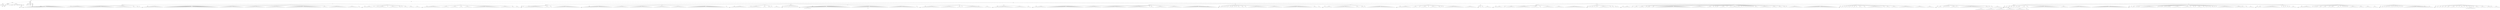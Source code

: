 digraph Tree {
	"t0" [label = "TEI"];
	"t1" [label = "teiHeader"];
	"t2" [label = "fileDesc"];
	"t3" [label = "titleStmt"];
	"t4" [label = "title"];
	"t5" [label = "title"];
	"t6" [label = "author"];
	"t7" [label = "surname"];
	"t8" [label = "forename"];
	"t9" [label = "publicationStmt"];
	"t10" [label = "publisher"];
	"t11" [label = "p"];
	"t12" [label = "p"];
	"t13" [label = "sourceDesc"];
	"t14" [label = "genre"];
	"t15" [label = "inspiration"];
	"t16" [label = "structure"];
	"t17" [label = "type"];
	"t18" [label = "periode"];
	"t19" [label = "taille"];
	"t20" [label = "permalien"];
	"t21" [label = "sources"];
	"t22" [label = "source"];
	"t23" [label = "author"];
	"t24" [label = "text"];
	"t25" [label = "profileDesc"];
	"t26" [label = "creation"];
	"t27" [label = "date"];
	"t28" [label = "date"];
	"t29" [label = "langUsage"];
	"t30" [label = "language"];
	"t31" [label = "textClass"];
	"t32" [label = "keywords"];
	"t33" [label = "term"];
	"t34" [label = "text"];
	"t35" [label = "body"];
	"t36" [label = "div1"];
	"t37" [label = "head"];
	"t38" [label = "div2"];
	"t39" [label = "head"];
	"t40" [label = "listPerson"];
	"t41" [label = "sp"];
	"t42" [label = "l"];
	"t43" [label = "l"];
	"t44" [label = "l"];
	"t45" [label = "l"];
	"t46" [label = "l"];
	"t47" [label = "l"];
	"t48" [label = "l"];
	"t49" [label = "l"];
	"t50" [label = "l"];
	"t51" [label = "l"];
	"t52" [label = "l"];
	"t53" [label = "l"];
	"t54" [label = "l"];
	"t55" [label = "l"];
	"t56" [label = "l"];
	"t57" [label = "l"];
	"t58" [label = "l"];
	"t59" [label = "l"];
	"t60" [label = "l"];
	"t61" [label = "l"];
	"t62" [label = "l"];
	"t63" [label = "l"];
	"t64" [label = "l"];
	"t65" [label = "l"];
	"t66" [label = "l"];
	"t67" [label = "l"];
	"t68" [label = "l"];
	"t69" [label = "l"];
	"t70" [label = "l"];
	"t71" [label = "l"];
	"t72" [label = "l"];
	"t73" [label = "l"];
	"t74" [label = "l"];
	"t75" [label = "sp"];
	"t76" [label = "l"];
	"t77" [label = "sp"];
	"t78" [label = "l"];
	"t79" [label = "l"];
	"t80" [label = "l"];
	"t81" [label = "l"];
	"t82" [label = "l"];
	"t83" [label = "l"];
	"t84" [label = "l"];
	"t85" [label = "l"];
	"t86" [label = "l"];
	"t87" [label = "l"];
	"t88" [label = "l"];
	"t89" [label = "l"];
	"t90" [label = "l"];
	"t91" [label = "l"];
	"t92" [label = "l"];
	"t93" [label = "sp"];
	"t94" [label = "l"];
	"t95" [label = "l"];
	"t96" [label = "l"];
	"t97" [label = "l"];
	"t98" [label = "l"];
	"t99" [label = "l"];
	"t100" [label = "l"];
	"t101" [label = "l"];
	"t102" [label = "l"];
	"t103" [label = "l"];
	"t104" [label = "l"];
	"t105" [label = "l"];
	"t106" [label = "l"];
	"t107" [label = "l"];
	"t108" [label = "l"];
	"t109" [label = "l"];
	"t110" [label = "l"];
	"t111" [label = "l"];
	"t112" [label = "l"];
	"t113" [label = "l"];
	"t114" [label = "l"];
	"t115" [label = "l"];
	"t116" [label = "l"];
	"t117" [label = "sp"];
	"t118" [label = "l"];
	"t119" [label = "l"];
	"t120" [label = "l"];
	"t121" [label = "l"];
	"t122" [label = "l"];
	"t123" [label = "l"];
	"t124" [label = "l"];
	"t125" [label = "l"];
	"t126" [label = "l"];
	"t127" [label = "l"];
	"t128" [label = "l"];
	"t129" [label = "l"];
	"t130" [label = "l"];
	"t131" [label = "l"];
	"t132" [label = "sp"];
	"t133" [label = "l"];
	"t134" [label = "l"];
	"t135" [label = "l"];
	"t136" [label = "sp"];
	"t137" [label = "l"];
	"t138" [label = "l"];
	"t139" [label = "l"];
	"t140" [label = "sp"];
	"t141" [label = "l"];
	"t142" [label = "div2"];
	"t143" [label = "head"];
	"t144" [label = "listPerson"];
	"t145" [label = "sp"];
	"t146" [label = "l"];
	"t147" [label = "l"];
	"t148" [label = "l"];
	"t149" [label = "l"];
	"t150" [label = "l"];
	"t151" [label = "l"];
	"t152" [label = "l"];
	"t153" [label = "l"];
	"t154" [label = "l"];
	"t155" [label = "l"];
	"t156" [label = "l"];
	"t157" [label = "l"];
	"t158" [label = "l"];
	"t159" [label = "l"];
	"t160" [label = "l"];
	"t161" [label = "l"];
	"t162" [label = "sp"];
	"t163" [label = "l"];
	"t164" [label = "l"];
	"t165" [label = "l"];
	"t166" [label = "l"];
	"t167" [label = "l"];
	"t168" [label = "l"];
	"t169" [label = "l"];
	"t170" [label = "l"];
	"t171" [label = "l"];
	"t172" [label = "l"];
	"t173" [label = "l"];
	"t174" [label = "l"];
	"t175" [label = "l"];
	"t176" [label = "l"];
	"t177" [label = "l"];
	"t178" [label = "l"];
	"t179" [label = "l"];
	"t180" [label = "l"];
	"t181" [label = "l"];
	"t182" [label = "l"];
	"t183" [label = "l"];
	"t184" [label = "l"];
	"t185" [label = "l"];
	"t186" [label = "l"];
	"t187" [label = "l"];
	"t188" [label = "l"];
	"t189" [label = "l"];
	"t190" [label = "l"];
	"t191" [label = "l"];
	"t192" [label = "l"];
	"t193" [label = "l"];
	"t194" [label = "l"];
	"t195" [label = "l"];
	"t196" [label = "l"];
	"t197" [label = "l"];
	"t198" [label = "l"];
	"t199" [label = "l"];
	"t200" [label = "l"];
	"t201" [label = "l"];
	"t202" [label = "l"];
	"t203" [label = "l"];
	"t204" [label = "l"];
	"t205" [label = "l"];
	"t206" [label = "l"];
	"t207" [label = "sp"];
	"t208" [label = "l"];
	"t209" [label = "l"];
	"t210" [label = "l"];
	"t211" [label = "l"];
	"t212" [label = "l"];
	"t213" [label = "l"];
	"t214" [label = "l"];
	"t215" [label = "l"];
	"t216" [label = "l"];
	"t217" [label = "l"];
	"t218" [label = "l"];
	"t219" [label = "l"];
	"t220" [label = "l"];
	"t221" [label = "l"];
	"t222" [label = "l"];
	"t223" [label = "l"];
	"t224" [label = "l"];
	"t225" [label = "l"];
	"t226" [label = "l"];
	"t227" [label = "l"];
	"t228" [label = "sp"];
	"t229" [label = "l"];
	"t230" [label = "l"];
	"t231" [label = "l"];
	"t232" [label = "l"];
	"t233" [label = "l"];
	"t234" [label = "l"];
	"t235" [label = "l"];
	"t236" [label = "l"];
	"t237" [label = "l"];
	"t238" [label = "l"];
	"t239" [label = "l"];
	"t240" [label = "l"];
	"t241" [label = "l"];
	"t242" [label = "l"];
	"t243" [label = "l"];
	"t244" [label = "l"];
	"t245" [label = "l"];
	"t246" [label = "sp"];
	"t247" [label = "l"];
	"t248" [label = "l"];
	"t249" [label = "l"];
	"t250" [label = "l"];
	"t251" [label = "l"];
	"t252" [label = "l"];
	"t253" [label = "l"];
	"t254" [label = "l"];
	"t255" [label = "l"];
	"t256" [label = "l"];
	"t257" [label = "l"];
	"t258" [label = "l"];
	"t259" [label = "l"];
	"t260" [label = "l"];
	"t261" [label = "l"];
	"t262" [label = "l"];
	"t263" [label = "sp"];
	"t264" [label = "l"];
	"t265" [label = "l"];
	"t266" [label = "l"];
	"t267" [label = "l"];
	"t268" [label = "l"];
	"t269" [label = "l"];
	"t270" [label = "l"];
	"t271" [label = "l"];
	"t272" [label = "l"];
	"t273" [label = "l"];
	"t274" [label = "l"];
	"t275" [label = "l"];
	"t276" [label = "l"];
	"t277" [label = "l"];
	"t278" [label = "l"];
	"t279" [label = "l"];
	"t280" [label = "l"];
	"t281" [label = "l"];
	"t282" [label = "l"];
	"t283" [label = "l"];
	"t284" [label = "l"];
	"t285" [label = "l"];
	"t286" [label = "l"];
	"t287" [label = "l"];
	"t288" [label = "l"];
	"t289" [label = "l"];
	"t290" [label = "l"];
	"t291" [label = "l"];
	"t292" [label = "l"];
	"t293" [label = "sp"];
	"t294" [label = "l"];
	"t295" [label = "l"];
	"t296" [label = "l"];
	"t297" [label = "l"];
	"t298" [label = "l"];
	"t299" [label = "sp"];
	"t300" [label = "l"];
	"t301" [label = "l"];
	"t302" [label = "l"];
	"t303" [label = "l"];
	"t304" [label = "l"];
	"t305" [label = "l"];
	"t306" [label = "l"];
	"t307" [label = "l"];
	"t308" [label = "l"];
	"t309" [label = "l"];
	"t310" [label = "l"];
	"t311" [label = "l"];
	"t312" [label = "l"];
	"t313" [label = "l"];
	"t314" [label = "l"];
	"t315" [label = "sp"];
	"t316" [label = "l"];
	"t317" [label = "l"];
	"t318" [label = "l"];
	"t319" [label = "l"];
	"t320" [label = "l"];
	"t321" [label = "l"];
	"t322" [label = "l"];
	"t323" [label = "l"];
	"t324" [label = "l"];
	"t325" [label = "sp"];
	"t326" [label = "l"];
	"t327" [label = "l"];
	"t328" [label = "div2"];
	"t329" [label = "head"];
	"t330" [label = "listPerson"];
	"t331" [label = "sp"];
	"t332" [label = "l"];
	"t333" [label = "l"];
	"t334" [label = "l"];
	"t335" [label = "l"];
	"t336" [label = "l"];
	"t337" [label = "l"];
	"t338" [label = "l"];
	"t339" [label = "l"];
	"t340" [label = "sp"];
	"t341" [label = "l"];
	"t342" [label = "sp"];
	"t343" [label = "l"];
	"t344" [label = "sp"];
	"t345" [label = "l"];
	"t346" [label = "l"];
	"t347" [label = "l"];
	"t348" [label = "l"];
	"t349" [label = "l"];
	"t350" [label = "l"];
	"t351" [label = "l"];
	"t352" [label = "l"];
	"t353" [label = "l"];
	"t354" [label = "sp"];
	"t355" [label = "l"];
	"t356" [label = "sp"];
	"t357" [label = "l"];
	"t358" [label = "l"];
	"t359" [label = "l"];
	"t360" [label = "l"];
	"t361" [label = "l"];
	"t362" [label = "l"];
	"t363" [label = "l"];
	"t364" [label = "l"];
	"t365" [label = "sp"];
	"t366" [label = "l"];
	"t367" [label = "l"];
	"t368" [label = "l"];
	"t369" [label = "sp"];
	"t370" [label = "l"];
	"t371" [label = "sp"];
	"t372" [label = "l"];
	"t373" [label = "l"];
	"t374" [label = "l"];
	"t375" [label = "l"];
	"t376" [label = "sp"];
	"t377" [label = "l"];
	"t378" [label = "l"];
	"t379" [label = "l"];
	"t380" [label = "l"];
	"t381" [label = "l"];
	"t382" [label = "sp"];
	"t383" [label = "l"];
	"t384" [label = "l"];
	"t385" [label = "l"];
	"t386" [label = "l"];
	"t387" [label = "l"];
	"t388" [label = "div2"];
	"t389" [label = "head"];
	"t390" [label = "listPerson"];
	"t391" [label = "sp"];
	"t392" [label = "l"];
	"t393" [label = "l"];
	"t394" [label = "l"];
	"t395" [label = "l"];
	"t396" [label = "l"];
	"t397" [label = "l"];
	"t398" [label = "l"];
	"t399" [label = "l"];
	"t400" [label = "l"];
	"t401" [label = "l"];
	"t402" [label = "l"];
	"t403" [label = "l"];
	"t404" [label = "l"];
	"t405" [label = "l"];
	"t406" [label = "sp"];
	"t407" [label = "l"];
	"t408" [label = "l"];
	"t409" [label = "l"];
	"t410" [label = "l"];
	"t411" [label = "l"];
	"t412" [label = "l"];
	"t413" [label = "l"];
	"t414" [label = "sp"];
	"t415" [label = "l"];
	"t416" [label = "l"];
	"t417" [label = "l"];
	"t418" [label = "l"];
	"t419" [label = "l"];
	"t420" [label = "l"];
	"t421" [label = "l"];
	"t422" [label = "sp"];
	"t423" [label = "l"];
	"t424" [label = "l"];
	"t425" [label = "l"];
	"t426" [label = "l"];
	"t427" [label = "sp"];
	"t428" [label = "l"];
	"t429" [label = "l"];
	"t430" [label = "l"];
	"t431" [label = "l"];
	"t432" [label = "l"];
	"t433" [label = "l"];
	"t434" [label = "l"];
	"t435" [label = "sp"];
	"t436" [label = "l"];
	"t437" [label = "l"];
	"t438" [label = "l"];
	"t439" [label = "l"];
	"t440" [label = "l"];
	"t441" [label = "l"];
	"t442" [label = "l"];
	"t443" [label = "l"];
	"t444" [label = "l"];
	"t445" [label = "l"];
	"t446" [label = "l"];
	"t447" [label = "l"];
	"t448" [label = "l"];
	"t449" [label = "l"];
	"t450" [label = "l"];
	"t451" [label = "l"];
	"t452" [label = "l"];
	"t453" [label = "l"];
	"t454" [label = "l"];
	"t455" [label = "l"];
	"t456" [label = "l"];
	"t457" [label = "l"];
	"t458" [label = "sp"];
	"t459" [label = "l"];
	"t460" [label = "l"];
	"t461" [label = "l"];
	"t462" [label = "l"];
	"t463" [label = "l"];
	"t464" [label = "l"];
	"t465" [label = "l"];
	"t466" [label = "l"];
	"t467" [label = "l"];
	"t468" [label = "sp"];
	"t469" [label = "l"];
	"t470" [label = "l"];
	"t471" [label = "l"];
	"t472" [label = "sp"];
	"t473" [label = "l"];
	"t474" [label = "l"];
	"t475" [label = "l"];
	"t476" [label = "l"];
	"t477" [label = "div1"];
	"t478" [label = "head"];
	"t479" [label = "div2"];
	"t480" [label = "head"];
	"t481" [label = "listPerson"];
	"t482" [label = "sp"];
	"t483" [label = "l"];
	"t484" [label = "sp"];
	"t485" [label = "l"];
	"t486" [label = "sp"];
	"t487" [label = "l"];
	"t488" [label = "l"];
	"t489" [label = "l"];
	"t490" [label = "l"];
	"t491" [label = "l"];
	"t492" [label = "l"];
	"t493" [label = "l"];
	"t494" [label = "l"];
	"t495" [label = "l"];
	"t496" [label = "l"];
	"t497" [label = "l"];
	"t498" [label = "l"];
	"t499" [label = "l"];
	"t500" [label = "l"];
	"t501" [label = "l"];
	"t502" [label = "sp"];
	"t503" [label = "l"];
	"t504" [label = "l"];
	"t505" [label = "l"];
	"t506" [label = "l"];
	"t507" [label = "l"];
	"t508" [label = "sp"];
	"t509" [label = "l"];
	"t510" [label = "l"];
	"t511" [label = "sp"];
	"t512" [label = "l"];
	"t513" [label = "l"];
	"t514" [label = "l"];
	"t515" [label = "l"];
	"t516" [label = "l"];
	"t517" [label = "l"];
	"t518" [label = "l"];
	"t519" [label = "l"];
	"t520" [label = "l"];
	"t521" [label = "l"];
	"t522" [label = "l"];
	"t523" [label = "l"];
	"t524" [label = "l"];
	"t525" [label = "l"];
	"t526" [label = "l"];
	"t527" [label = "l"];
	"t528" [label = "l"];
	"t529" [label = "l"];
	"t530" [label = "l"];
	"t531" [label = "l"];
	"t532" [label = "l"];
	"t533" [label = "l"];
	"t534" [label = "div2"];
	"t535" [label = "head"];
	"t536" [label = "listPerson"];
	"t537" [label = "sp"];
	"t538" [label = "l"];
	"t539" [label = "l"];
	"t540" [label = "l"];
	"t541" [label = "l"];
	"t542" [label = "l"];
	"t543" [label = "l"];
	"t544" [label = "l"];
	"t545" [label = "l"];
	"t546" [label = "l"];
	"t547" [label = "l"];
	"t548" [label = "l"];
	"t549" [label = "l"];
	"t550" [label = "l"];
	"t551" [label = "l"];
	"t552" [label = "l"];
	"t553" [label = "l"];
	"t554" [label = "l"];
	"t555" [label = "l"];
	"t556" [label = "l"];
	"t557" [label = "l"];
	"t558" [label = "l"];
	"t559" [label = "l"];
	"t560" [label = "l"];
	"t561" [label = "l"];
	"t562" [label = "sp"];
	"t563" [label = "l"];
	"t564" [label = "l"];
	"t565" [label = "l"];
	"t566" [label = "l"];
	"t567" [label = "l"];
	"t568" [label = "l"];
	"t569" [label = "l"];
	"t570" [label = "l"];
	"t571" [label = "l"];
	"t572" [label = "l"];
	"t573" [label = "l"];
	"t574" [label = "l"];
	"t575" [label = "l"];
	"t576" [label = "sp"];
	"t577" [label = "l"];
	"t578" [label = "l"];
	"t579" [label = "l"];
	"t580" [label = "l"];
	"t581" [label = "l"];
	"t582" [label = "l"];
	"t583" [label = "l"];
	"t584" [label = "l"];
	"t585" [label = "l"];
	"t586" [label = "l"];
	"t587" [label = "l"];
	"t588" [label = "l"];
	"t589" [label = "l"];
	"t590" [label = "l"];
	"t591" [label = "l"];
	"t592" [label = "l"];
	"t593" [label = "l"];
	"t594" [label = "l"];
	"t595" [label = "l"];
	"t596" [label = "sp"];
	"t597" [label = "l"];
	"t598" [label = "l"];
	"t599" [label = "l"];
	"t600" [label = "l"];
	"t601" [label = "l"];
	"t602" [label = "l"];
	"t603" [label = "l"];
	"t604" [label = "l"];
	"t605" [label = "l"];
	"t606" [label = "l"];
	"t607" [label = "l"];
	"t608" [label = "l"];
	"t609" [label = "l"];
	"t610" [label = "l"];
	"t611" [label = "sp"];
	"t612" [label = "l"];
	"t613" [label = "l"];
	"t614" [label = "l"];
	"t615" [label = "l"];
	"t616" [label = "l"];
	"t617" [label = "l"];
	"t618" [label = "l"];
	"t619" [label = "l"];
	"t620" [label = "l"];
	"t621" [label = "l"];
	"t622" [label = "l"];
	"t623" [label = "l"];
	"t624" [label = "l"];
	"t625" [label = "sp"];
	"t626" [label = "l"];
	"t627" [label = "l"];
	"t628" [label = "l"];
	"t629" [label = "l"];
	"t630" [label = "l"];
	"t631" [label = "l"];
	"t632" [label = "l"];
	"t633" [label = "l"];
	"t634" [label = "l"];
	"t635" [label = "l"];
	"t636" [label = "l"];
	"t637" [label = "l"];
	"t638" [label = "l"];
	"t639" [label = "l"];
	"t640" [label = "l"];
	"t641" [label = "l"];
	"t642" [label = "l"];
	"t643" [label = "l"];
	"t644" [label = "l"];
	"t645" [label = "l"];
	"t646" [label = "l"];
	"t647" [label = "l"];
	"t648" [label = "l"];
	"t649" [label = "l"];
	"t650" [label = "l"];
	"t651" [label = "l"];
	"t652" [label = "l"];
	"t653" [label = "l"];
	"t654" [label = "l"];
	"t655" [label = "l"];
	"t656" [label = "l"];
	"t657" [label = "sp"];
	"t658" [label = "l"];
	"t659" [label = "l"];
	"t660" [label = "div2"];
	"t661" [label = "head"];
	"t662" [label = "listPerson"];
	"t663" [label = "sp"];
	"t664" [label = "l"];
	"t665" [label = "l"];
	"t666" [label = "l"];
	"t667" [label = "l"];
	"t668" [label = "l"];
	"t669" [label = "l"];
	"t670" [label = "l"];
	"t671" [label = "l"];
	"t672" [label = "l"];
	"t673" [label = "l"];
	"t674" [label = "l"];
	"t675" [label = "l"];
	"t676" [label = "l"];
	"t677" [label = "sp"];
	"t678" [label = "l"];
	"t679" [label = "sp"];
	"t680" [label = "l"];
	"t681" [label = "l"];
	"t682" [label = "l"];
	"t683" [label = "l"];
	"t684" [label = "l"];
	"t685" [label = "l"];
	"t686" [label = "l"];
	"t687" [label = "l"];
	"t688" [label = "l"];
	"t689" [label = "l"];
	"t690" [label = "l"];
	"t691" [label = "sp"];
	"t692" [label = "l"];
	"t693" [label = "l"];
	"t694" [label = "l"];
	"t695" [label = "l"];
	"t696" [label = "sp"];
	"t697" [label = "l"];
	"t698" [label = "l"];
	"t699" [label = "l"];
	"t700" [label = "l"];
	"t701" [label = "sp"];
	"t702" [label = "l"];
	"t703" [label = "sp"];
	"t704" [label = "l"];
	"t705" [label = "l"];
	"t706" [label = "l"];
	"t707" [label = "l"];
	"t708" [label = "l"];
	"t709" [label = "l"];
	"t710" [label = "div2"];
	"t711" [label = "head"];
	"t712" [label = "listPerson"];
	"t713" [label = "sp"];
	"t714" [label = "l"];
	"t715" [label = "sp"];
	"t716" [label = "l"];
	"t717" [label = "sp"];
	"t718" [label = "l"];
	"t719" [label = "sp"];
	"t720" [label = "l"];
	"t721" [label = "l"];
	"t722" [label = "sp"];
	"t723" [label = "l"];
	"t724" [label = "sp"];
	"t725" [label = "l"];
	"t726" [label = "sp"];
	"t727" [label = "l"];
	"t728" [label = "sp"];
	"t729" [label = "l"];
	"t730" [label = "sp"];
	"t731" [label = "l"];
	"t732" [label = "sp"];
	"t733" [label = "l"];
	"t734" [label = "sp"];
	"t735" [label = "l"];
	"t736" [label = "div2"];
	"t737" [label = "head"];
	"t738" [label = "listPerson"];
	"t739" [label = "sp"];
	"t740" [label = "l"];
	"t741" [label = "l"];
	"t742" [label = "l"];
	"t743" [label = "l"];
	"t744" [label = "l"];
	"t745" [label = "lg"];
	"t746" [label = "l"];
	"t747" [label = "l"];
	"t748" [label = "l"];
	"t749" [label = "l"];
	"t750" [label = "l"];
	"t751" [label = "l"];
	"t752" [label = "l"];
	"t753" [label = "l"];
	"t754" [label = "l"];
	"t755" [label = "l"];
	"t756" [label = "l"];
	"t757" [label = "l"];
	"t758" [label = "l"];
	"t759" [label = "l"];
	"t760" [label = "l"];
	"t761" [label = "l"];
	"t762" [label = "l"];
	"t763" [label = "l"];
	"t764" [label = "l"];
	"t765" [label = "l"];
	"t766" [label = "l"];
	"t767" [label = "l"];
	"t768" [label = "l"];
	"t769" [label = "l"];
	"t770" [label = "l"];
	"t771" [label = "l"];
	"t772" [label = "l"];
	"t773" [label = "l"];
	"t774" [label = "l"];
	"t775" [label = "l"];
	"t776" [label = "l"];
	"t777" [label = "l"];
	"t778" [label = "l"];
	"t779" [label = "l"];
	"t780" [label = "l"];
	"t781" [label = "l"];
	"t782" [label = "l"];
	"t783" [label = "l"];
	"t784" [label = "l"];
	"t785" [label = "l"];
	"t786" [label = "sp"];
	"t787" [label = "l"];
	"t788" [label = "l"];
	"t789" [label = "l"];
	"t790" [label = "l"];
	"t791" [label = "l"];
	"t792" [label = "l"];
	"t793" [label = "l"];
	"t794" [label = "l"];
	"t795" [label = "l"];
	"t796" [label = "l"];
	"t797" [label = "l"];
	"t798" [label = "l"];
	"t799" [label = "l"];
	"t800" [label = "lg"];
	"t801" [label = "l"];
	"t802" [label = "l"];
	"t803" [label = "l"];
	"t804" [label = "l"];
	"t805" [label = "l"];
	"t806" [label = "l"];
	"t807" [label = "l"];
	"t808" [label = "l"];
	"t809" [label = "l"];
	"t810" [label = "l"];
	"t811" [label = "l"];
	"t812" [label = "l"];
	"t813" [label = "l"];
	"t814" [label = "l"];
	"t815" [label = "l"];
	"t816" [label = "l"];
	"t817" [label = "l"];
	"t818" [label = "sp"];
	"t819" [label = "l"];
	"t820" [label = "l"];
	"t821" [label = "l"];
	"t822" [label = "l"];
	"t823" [label = "l"];
	"t824" [label = "l"];
	"t825" [label = "l"];
	"t826" [label = "l"];
	"t827" [label = "l"];
	"t828" [label = "l"];
	"t829" [label = "l"];
	"t830" [label = "l"];
	"t831" [label = "l"];
	"t832" [label = "l"];
	"t833" [label = "l"];
	"t834" [label = "l"];
	"t835" [label = "l"];
	"t836" [label = "l"];
	"t837" [label = "l"];
	"t838" [label = "l"];
	"t839" [label = "l"];
	"t840" [label = "l"];
	"t841" [label = "sp"];
	"t842" [label = "l"];
	"t843" [label = "l"];
	"t844" [label = "div2"];
	"t845" [label = "head"];
	"t846" [label = "listPerson"];
	"t847" [label = "sp"];
	"t848" [label = "l"];
	"t849" [label = "l"];
	"t850" [label = "l"];
	"t851" [label = "l"];
	"t852" [label = "l"];
	"t853" [label = "l"];
	"t854" [label = "l"];
	"t855" [label = "l"];
	"t856" [label = "l"];
	"t857" [label = "l"];
	"t858" [label = "l"];
	"t859" [label = "l"];
	"t860" [label = "l"];
	"t861" [label = "l"];
	"t862" [label = "l"];
	"t863" [label = "sp"];
	"t864" [label = "l"];
	"t865" [label = "l"];
	"t866" [label = "l"];
	"t867" [label = "l"];
	"t868" [label = "l"];
	"t869" [label = "l"];
	"t870" [label = "l"];
	"t871" [label = "l"];
	"t872" [label = "l"];
	"t873" [label = "l"];
	"t874" [label = "l"];
	"t875" [label = "l"];
	"t876" [label = "l"];
	"t877" [label = "sp"];
	"t878" [label = "l"];
	"t879" [label = "l"];
	"t880" [label = "l"];
	"t881" [label = "l"];
	"t882" [label = "l"];
	"t883" [label = "sp"];
	"t884" [label = "l"];
	"t885" [label = "sp"];
	"t886" [label = "l"];
	"t887" [label = "l"];
	"t888" [label = "l"];
	"t889" [label = "l"];
	"t890" [label = "l"];
	"t891" [label = "l"];
	"t892" [label = "l"];
	"t893" [label = "l"];
	"t894" [label = "l"];
	"t895" [label = "l"];
	"t896" [label = "l"];
	"t897" [label = "l"];
	"t898" [label = "l"];
	"t899" [label = "l"];
	"t900" [label = "l"];
	"t901" [label = "sp"];
	"t902" [label = "l"];
	"t903" [label = "sp"];
	"t904" [label = "l"];
	"t905" [label = "l"];
	"t906" [label = "l"];
	"t907" [label = "l"];
	"t908" [label = "l"];
	"t909" [label = "l"];
	"t910" [label = "div2"];
	"t911" [label = "head"];
	"t912" [label = "listPerson"];
	"t913" [label = "sp"];
	"t914" [label = "l"];
	"t915" [label = "l"];
	"t916" [label = "l"];
	"t917" [label = "l"];
	"t918" [label = "l"];
	"t919" [label = "l"];
	"t920" [label = "l"];
	"t921" [label = "l"];
	"t922" [label = "l"];
	"t923" [label = "l"];
	"t924" [label = "l"];
	"t925" [label = "l"];
	"t926" [label = "l"];
	"t927" [label = "l"];
	"t928" [label = "l"];
	"t929" [label = "l"];
	"t930" [label = "sp"];
	"t931" [label = "l"];
	"t932" [label = "l"];
	"t933" [label = "l"];
	"t934" [label = "l"];
	"t935" [label = "l"];
	"t936" [label = "l"];
	"t937" [label = "l"];
	"t938" [label = "l"];
	"t939" [label = "l"];
	"t940" [label = "l"];
	"t941" [label = "sp"];
	"t942" [label = "l"];
	"t943" [label = "l"];
	"t944" [label = "l"];
	"t945" [label = "l"];
	"t946" [label = "div1"];
	"t947" [label = "head"];
	"t948" [label = "div2"];
	"t949" [label = "head"];
	"t950" [label = "listPerson"];
	"t951" [label = "sp"];
	"t952" [label = "l"];
	"t953" [label = "l"];
	"t954" [label = "l"];
	"t955" [label = "l"];
	"t956" [label = "l"];
	"t957" [label = "l"];
	"t958" [label = "l"];
	"t959" [label = "l"];
	"t960" [label = "l"];
	"t961" [label = "l"];
	"t962" [label = "sp"];
	"t963" [label = "l"];
	"t964" [label = "l"];
	"t965" [label = "l"];
	"t966" [label = "l"];
	"t967" [label = "l"];
	"t968" [label = "l"];
	"t969" [label = "l"];
	"t970" [label = "l"];
	"t971" [label = "l"];
	"t972" [label = "l"];
	"t973" [label = "l"];
	"t974" [label = "l"];
	"t975" [label = "l"];
	"t976" [label = "l"];
	"t977" [label = "l"];
	"t978" [label = "l"];
	"t979" [label = "l"];
	"t980" [label = "l"];
	"t981" [label = "l"];
	"t982" [label = "l"];
	"t983" [label = "l"];
	"t984" [label = "l"];
	"t985" [label = "l"];
	"t986" [label = "l"];
	"t987" [label = "l"];
	"t988" [label = "l"];
	"t989" [label = "l"];
	"t990" [label = "l"];
	"t991" [label = "l"];
	"t992" [label = "l"];
	"t993" [label = "sp"];
	"t994" [label = "l"];
	"t995" [label = "l"];
	"t996" [label = "l"];
	"t997" [label = "l"];
	"t998" [label = "l"];
	"t999" [label = "l"];
	"t1000" [label = "l"];
	"t1001" [label = "l"];
	"t1002" [label = "l"];
	"t1003" [label = "l"];
	"t1004" [label = "l"];
	"t1005" [label = "l"];
	"t1006" [label = "l"];
	"t1007" [label = "l"];
	"t1008" [label = "sp"];
	"t1009" [label = "l"];
	"t1010" [label = "l"];
	"t1011" [label = "l"];
	"t1012" [label = "l"];
	"t1013" [label = "l"];
	"t1014" [label = "l"];
	"t1015" [label = "l"];
	"t1016" [label = "l"];
	"t1017" [label = "l"];
	"t1018" [label = "l"];
	"t1019" [label = "l"];
	"t1020" [label = "l"];
	"t1021" [label = "l"];
	"t1022" [label = "l"];
	"t1023" [label = "l"];
	"t1024" [label = "l"];
	"t1025" [label = "l"];
	"t1026" [label = "l"];
	"t1027" [label = "l"];
	"t1028" [label = "l"];
	"t1029" [label = "sp"];
	"t1030" [label = "l"];
	"t1031" [label = "l"];
	"t1032" [label = "l"];
	"t1033" [label = "l"];
	"t1034" [label = "l"];
	"t1035" [label = "l"];
	"t1036" [label = "l"];
	"t1037" [label = "l"];
	"t1038" [label = "l"];
	"t1039" [label = "l"];
	"t1040" [label = "l"];
	"t1041" [label = "l"];
	"t1042" [label = "l"];
	"t1043" [label = "l"];
	"t1044" [label = "l"];
	"t1045" [label = "l"];
	"t1046" [label = "l"];
	"t1047" [label = "sp"];
	"t1048" [label = "l"];
	"t1049" [label = "sp"];
	"t1050" [label = "l"];
	"t1051" [label = "l"];
	"t1052" [label = "l"];
	"t1053" [label = "l"];
	"t1054" [label = "sp"];
	"t1055" [label = "l"];
	"t1056" [label = "l"];
	"t1057" [label = "l"];
	"t1058" [label = "l"];
	"t1059" [label = "l"];
	"t1060" [label = "l"];
	"t1061" [label = "l"];
	"t1062" [label = "l"];
	"t1063" [label = "l"];
	"t1064" [label = "l"];
	"t1065" [label = "sp"];
	"t1066" [label = "l"];
	"t1067" [label = "l"];
	"t1068" [label = "l"];
	"t1069" [label = "l"];
	"t1070" [label = "l"];
	"t1071" [label = "l"];
	"t1072" [label = "l"];
	"t1073" [label = "l"];
	"t1074" [label = "l"];
	"t1075" [label = "l"];
	"t1076" [label = "l"];
	"t1077" [label = "l"];
	"t1078" [label = "sp"];
	"t1079" [label = "l"];
	"t1080" [label = "l"];
	"t1081" [label = "l"];
	"t1082" [label = "l"];
	"t1083" [label = "l"];
	"t1084" [label = "l"];
	"t1085" [label = "l"];
	"t1086" [label = "l"];
	"t1087" [label = "l"];
	"t1088" [label = "l"];
	"t1089" [label = "l"];
	"t1090" [label = "l"];
	"t1091" [label = "l"];
	"t1092" [label = "l"];
	"t1093" [label = "l"];
	"t1094" [label = "l"];
	"t1095" [label = "l"];
	"t1096" [label = "l"];
	"t1097" [label = "l"];
	"t1098" [label = "l"];
	"t1099" [label = "l"];
	"t1100" [label = "l"];
	"t1101" [label = "l"];
	"t1102" [label = "l"];
	"t1103" [label = "l"];
	"t1104" [label = "l"];
	"t1105" [label = "l"];
	"t1106" [label = "sp"];
	"t1107" [label = "l"];
	"t1108" [label = "div2"];
	"t1109" [label = "head"];
	"t1110" [label = "listPerson"];
	"t1111" [label = "sp"];
	"t1112" [label = "l"];
	"t1113" [label = "l"];
	"t1114" [label = "sp"];
	"t1115" [label = "l"];
	"t1116" [label = "sp"];
	"t1117" [label = "l"];
	"t1118" [label = "sp"];
	"t1119" [label = "l"];
	"t1120" [label = "sp"];
	"t1121" [label = "l"];
	"t1122" [label = "l"];
	"t1123" [label = "sp"];
	"t1124" [label = "l"];
	"t1125" [label = "sp"];
	"t1126" [label = "l"];
	"t1127" [label = "l"];
	"t1128" [label = "l"];
	"t1129" [label = "sp"];
	"t1130" [label = "l"];
	"t1131" [label = "sp"];
	"t1132" [label = "l"];
	"t1133" [label = "sp"];
	"t1134" [label = "l"];
	"t1135" [label = "sp"];
	"t1136" [label = "l"];
	"t1137" [label = "l"];
	"t1138" [label = "l"];
	"t1139" [label = "sp"];
	"t1140" [label = "l"];
	"t1141" [label = "l"];
	"t1142" [label = "l"];
	"t1143" [label = "sp"];
	"t1144" [label = "l"];
	"t1145" [label = "l"];
	"t1146" [label = "sp"];
	"t1147" [label = "l"];
	"t1148" [label = "l"];
	"t1149" [label = "l"];
	"t1150" [label = "l"];
	"t1151" [label = "l"];
	"t1152" [label = "l"];
	"t1153" [label = "l"];
	"t1154" [label = "l"];
	"t1155" [label = "l"];
	"t1156" [label = "l"];
	"t1157" [label = "l"];
	"t1158" [label = "l"];
	"t1159" [label = "l"];
	"t1160" [label = "l"];
	"t1161" [label = "l"];
	"t1162" [label = "l"];
	"t1163" [label = "sp"];
	"t1164" [label = "l"];
	"t1165" [label = "l"];
	"t1166" [label = "l"];
	"t1167" [label = "l"];
	"t1168" [label = "l"];
	"t1169" [label = "l"];
	"t1170" [label = "l"];
	"t1171" [label = "l"];
	"t1172" [label = "l"];
	"t1173" [label = "l"];
	"t1174" [label = "l"];
	"t1175" [label = "l"];
	"t1176" [label = "sp"];
	"t1177" [label = "l"];
	"t1178" [label = "l"];
	"t1179" [label = "l"];
	"t1180" [label = "l"];
	"t1181" [label = "l"];
	"t1182" [label = "l"];
	"t1183" [label = "l"];
	"t1184" [label = "l"];
	"t1185" [label = "l"];
	"t1186" [label = "l"];
	"t1187" [label = "l"];
	"t1188" [label = "l"];
	"t1189" [label = "l"];
	"t1190" [label = "l"];
	"t1191" [label = "l"];
	"t1192" [label = "l"];
	"t1193" [label = "l"];
	"t1194" [label = "l"];
	"t1195" [label = "l"];
	"t1196" [label = "l"];
	"t1197" [label = "l"];
	"t1198" [label = "l"];
	"t1199" [label = "l"];
	"t1200" [label = "l"];
	"t1201" [label = "sp"];
	"t1202" [label = "l"];
	"t1203" [label = "l"];
	"t1204" [label = "l"];
	"t1205" [label = "l"];
	"t1206" [label = "sp"];
	"t1207" [label = "l"];
	"t1208" [label = "l"];
	"t1209" [label = "l"];
	"t1210" [label = "div2"];
	"t1211" [label = "head"];
	"t1212" [label = "listPerson"];
	"t1213" [label = "sp"];
	"t1214" [label = "l"];
	"t1215" [label = "l"];
	"t1216" [label = "l"];
	"t1217" [label = "l"];
	"t1218" [label = "l"];
	"t1219" [label = "l"];
	"t1220" [label = "l"];
	"t1221" [label = "sp"];
	"t1222" [label = "l"];
	"t1223" [label = "l"];
	"t1224" [label = "l"];
	"t1225" [label = "l"];
	"t1226" [label = "l"];
	"t1227" [label = "l"];
	"t1228" [label = "l"];
	"t1229" [label = "l"];
	"t1230" [label = "l"];
	"t1231" [label = "l"];
	"t1232" [label = "l"];
	"t1233" [label = "l"];
	"t1234" [label = "l"];
	"t1235" [label = "l"];
	"t1236" [label = "l"];
	"t1237" [label = "l"];
	"t1238" [label = "l"];
	"t1239" [label = "l"];
	"t1240" [label = "sp"];
	"t1241" [label = "l"];
	"t1242" [label = "l"];
	"t1243" [label = "l"];
	"t1244" [label = "l"];
	"t1245" [label = "sp"];
	"t1246" [label = "l"];
	"t1247" [label = "l"];
	"t1248" [label = "l"];
	"t1249" [label = "l"];
	"t1250" [label = "sp"];
	"t1251" [label = "l"];
	"t1252" [label = "sp"];
	"t1253" [label = "l"];
	"t1254" [label = "l"];
	"t1255" [label = "l"];
	"t1256" [label = "l"];
	"t1257" [label = "l"];
	"t1258" [label = "l"];
	"t1259" [label = "l"];
	"t1260" [label = "l"];
	"t1261" [label = "l"];
	"t1262" [label = "l"];
	"t1263" [label = "l"];
	"t1264" [label = "l"];
	"t1265" [label = "l"];
	"t1266" [label = "l"];
	"t1267" [label = "l"];
	"t1268" [label = "l"];
	"t1269" [label = "l"];
	"t1270" [label = "l"];
	"t1271" [label = "l"];
	"t1272" [label = "l"];
	"t1273" [label = "l"];
	"t1274" [label = "l"];
	"t1275" [label = "l"];
	"t1276" [label = "div2"];
	"t1277" [label = "head"];
	"t1278" [label = "listPerson"];
	"t1279" [label = "sp"];
	"t1280" [label = "l"];
	"t1281" [label = "l"];
	"t1282" [label = "l"];
	"t1283" [label = "l"];
	"t1284" [label = "l"];
	"t1285" [label = "l"];
	"t1286" [label = "l"];
	"t1287" [label = "l"];
	"t1288" [label = "l"];
	"t1289" [label = "l"];
	"t1290" [label = "l"];
	"t1291" [label = "sp"];
	"t1292" [label = "l"];
	"t1293" [label = "l"];
	"t1294" [label = "l"];
	"t1295" [label = "l"];
	"t1296" [label = "l"];
	"t1297" [label = "sp"];
	"t1298" [label = "l"];
	"t1299" [label = "l"];
	"t1300" [label = "sp"];
	"t1301" [label = "l"];
	"t1302" [label = "l"];
	"t1303" [label = "l"];
	"t1304" [label = "l"];
	"t1305" [label = "l"];
	"t1306" [label = "l"];
	"t1307" [label = "sp"];
	"t1308" [label = "l"];
	"t1309" [label = "sp"];
	"t1310" [label = "l"];
	"t1311" [label = "l"];
	"t1312" [label = "l"];
	"t1313" [label = "l"];
	"t1314" [label = "l"];
	"t1315" [label = "l"];
	"t1316" [label = "l"];
	"t1317" [label = "sp"];
	"t1318" [label = "l"];
	"t1319" [label = "l"];
	"t1320" [label = "l"];
	"t1321" [label = "sp"];
	"t1322" [label = "l"];
	"t1323" [label = "sp"];
	"t1324" [label = "l"];
	"t1325" [label = "sp"];
	"t1326" [label = "l"];
	"t1327" [label = "l"];
	"t1328" [label = "l"];
	"t1329" [label = "l"];
	"t1330" [label = "l"];
	"t1331" [label = "l"];
	"t1332" [label = "l"];
	"t1333" [label = "l"];
	"t1334" [label = "l"];
	"t1335" [label = "l"];
	"t1336" [label = "l"];
	"t1337" [label = "l"];
	"t1338" [label = "l"];
	"t1339" [label = "l"];
	"t1340" [label = "l"];
	"t1341" [label = "l"];
	"t1342" [label = "sp"];
	"t1343" [label = "l"];
	"t1344" [label = "l"];
	"t1345" [label = "l"];
	"t1346" [label = "l"];
	"t1347" [label = "l"];
	"t1348" [label = "l"];
	"t1349" [label = "l"];
	"t1350" [label = "l"];
	"t1351" [label = "l"];
	"t1352" [label = "l"];
	"t1353" [label = "div2"];
	"t1354" [label = "head"];
	"t1355" [label = "listPerson"];
	"t1356" [label = "sp"];
	"t1357" [label = "l"];
	"t1358" [label = "l"];
	"t1359" [label = "sp"];
	"t1360" [label = "l"];
	"t1361" [label = "l"];
	"t1362" [label = "sp"];
	"t1363" [label = "l"];
	"t1364" [label = "l"];
	"t1365" [label = "l"];
	"t1366" [label = "l"];
	"t1367" [label = "l"];
	"t1368" [label = "l"];
	"t1369" [label = "div1"];
	"t1370" [label = "head"];
	"t1371" [label = "div2"];
	"t1372" [label = "head"];
	"t1373" [label = "listPerson"];
	"t1374" [label = "sp"];
	"t1375" [label = "l"];
	"t1376" [label = "l"];
	"t1377" [label = "l"];
	"t1378" [label = "l"];
	"t1379" [label = "l"];
	"t1380" [label = "l"];
	"t1381" [label = "l"];
	"t1382" [label = "sp"];
	"t1383" [label = "l"];
	"t1384" [label = "l"];
	"t1385" [label = "sp"];
	"t1386" [label = "l"];
	"t1387" [label = "l"];
	"t1388" [label = "l"];
	"t1389" [label = "l"];
	"t1390" [label = "l"];
	"t1391" [label = "l"];
	"t1392" [label = "l"];
	"t1393" [label = "l"];
	"t1394" [label = "sp"];
	"t1395" [label = "l"];
	"t1396" [label = "l"];
	"t1397" [label = "l"];
	"t1398" [label = "l"];
	"t1399" [label = "l"];
	"t1400" [label = "l"];
	"t1401" [label = "l"];
	"t1402" [label = "l"];
	"t1403" [label = "l"];
	"t1404" [label = "l"];
	"t1405" [label = "l"];
	"t1406" [label = "l"];
	"t1407" [label = "sp"];
	"t1408" [label = "l"];
	"t1409" [label = "l"];
	"t1410" [label = "l"];
	"t1411" [label = "l"];
	"t1412" [label = "l"];
	"t1413" [label = "l"];
	"t1414" [label = "l"];
	"t1415" [label = "sp"];
	"t1416" [label = "l"];
	"t1417" [label = "l"];
	"t1418" [label = "sp"];
	"t1419" [label = "l"];
	"t1420" [label = "l"];
	"t1421" [label = "l"];
	"t1422" [label = "l"];
	"t1423" [label = "l"];
	"t1424" [label = "l"];
	"t1425" [label = "l"];
	"t1426" [label = "l"];
	"t1427" [label = "l"];
	"t1428" [label = "l"];
	"t1429" [label = "sp"];
	"t1430" [label = "l"];
	"t1431" [label = "l"];
	"t1432" [label = "l"];
	"t1433" [label = "l"];
	"t1434" [label = "l"];
	"t1435" [label = "l"];
	"t1436" [label = "l"];
	"t1437" [label = "l"];
	"t1438" [label = "sp"];
	"t1439" [label = "l"];
	"t1440" [label = "l"];
	"t1441" [label = "l"];
	"t1442" [label = "l"];
	"t1443" [label = "l"];
	"t1444" [label = "l"];
	"t1445" [label = "l"];
	"t1446" [label = "l"];
	"t1447" [label = "l"];
	"t1448" [label = "l"];
	"t1449" [label = "l"];
	"t1450" [label = "l"];
	"t1451" [label = "l"];
	"t1452" [label = "l"];
	"t1453" [label = "l"];
	"t1454" [label = "l"];
	"t1455" [label = "l"];
	"t1456" [label = "div2"];
	"t1457" [label = "head"];
	"t1458" [label = "listPerson"];
	"t1459" [label = "sp"];
	"t1460" [label = "l"];
	"t1461" [label = "sp"];
	"t1462" [label = "l"];
	"t1463" [label = "sp"];
	"t1464" [label = "l"];
	"t1465" [label = "l"];
	"t1466" [label = "sp"];
	"t1467" [label = "l"];
	"t1468" [label = "sp"];
	"t1469" [label = "l"];
	"t1470" [label = "l"];
	"t1471" [label = "sp"];
	"t1472" [label = "l"];
	"t1473" [label = "sp"];
	"t1474" [label = "l"];
	"t1475" [label = "l"];
	"t1476" [label = "l"];
	"t1477" [label = "l"];
	"t1478" [label = "l"];
	"t1479" [label = "l"];
	"t1480" [label = "l"];
	"t1481" [label = "l"];
	"t1482" [label = "l"];
	"t1483" [label = "sp"];
	"t1484" [label = "l"];
	"t1485" [label = "l"];
	"t1486" [label = "sp"];
	"t1487" [label = "l"];
	"t1488" [label = "l"];
	"t1489" [label = "sp"];
	"t1490" [label = "l"];
	"t1491" [label = "l"];
	"t1492" [label = "l"];
	"t1493" [label = "sp"];
	"t1494" [label = "l"];
	"t1495" [label = "div2"];
	"t1496" [label = "head"];
	"t1497" [label = "listPerson"];
	"t1498" [label = "sp"];
	"t1499" [label = "l"];
	"t1500" [label = "l"];
	"t1501" [label = "l"];
	"t1502" [label = "l"];
	"t1503" [label = "l"];
	"t1504" [label = "l"];
	"t1505" [label = "l"];
	"t1506" [label = "sp"];
	"t1507" [label = "l"];
	"t1508" [label = "l"];
	"t1509" [label = "sp"];
	"t1510" [label = "l"];
	"t1511" [label = "l"];
	"t1512" [label = "l"];
	"t1513" [label = "l"];
	"t1514" [label = "sp"];
	"t1515" [label = "l"];
	"t1516" [label = "l"];
	"t1517" [label = "l"];
	"t1518" [label = "l"];
	"t1519" [label = "l"];
	"t1520" [label = "sp"];
	"t1521" [label = "l"];
	"t1522" [label = "sp"];
	"t1523" [label = "l"];
	"t1524" [label = "l"];
	"t1525" [label = "l"];
	"t1526" [label = "l"];
	"t1527" [label = "sp"];
	"t1528" [label = "l"];
	"t1529" [label = "l"];
	"t1530" [label = "l"];
	"t1531" [label = "sp"];
	"t1532" [label = "l"];
	"t1533" [label = "l"];
	"t1534" [label = "l"];
	"t1535" [label = "l"];
	"t1536" [label = "l"];
	"t1537" [label = "l"];
	"t1538" [label = "l"];
	"t1539" [label = "l"];
	"t1540" [label = "l"];
	"t1541" [label = "l"];
	"t1542" [label = "l"];
	"t1543" [label = "l"];
	"t1544" [label = "l"];
	"t1545" [label = "l"];
	"t1546" [label = "l"];
	"t1547" [label = "l"];
	"t1548" [label = "l"];
	"t1549" [label = "l"];
	"t1550" [label = "l"];
	"t1551" [label = "l"];
	"t1552" [label = "l"];
	"t1553" [label = "l"];
	"t1554" [label = "l"];
	"t1555" [label = "l"];
	"t1556" [label = "l"];
	"t1557" [label = "l"];
	"t1558" [label = "l"];
	"t1559" [label = "l"];
	"t1560" [label = "l"];
	"t1561" [label = "sp"];
	"t1562" [label = "l"];
	"t1563" [label = "l"];
	"t1564" [label = "l"];
	"t1565" [label = "l"];
	"t1566" [label = "l"];
	"t1567" [label = "l"];
	"t1568" [label = "l"];
	"t1569" [label = "l"];
	"t1570" [label = "l"];
	"t1571" [label = "l"];
	"t1572" [label = "l"];
	"t1573" [label = "l"];
	"t1574" [label = "sp"];
	"t1575" [label = "l"];
	"t1576" [label = "l"];
	"t1577" [label = "l"];
	"t1578" [label = "l"];
	"t1579" [label = "l"];
	"t1580" [label = "sp"];
	"t1581" [label = "l"];
	"t1582" [label = "sp"];
	"t1583" [label = "l"];
	"t1584" [label = "sp"];
	"t1585" [label = "l"];
	"t1586" [label = "l"];
	"t1587" [label = "l"];
	"t1588" [label = "sp"];
	"t1589" [label = "l"];
	"t1590" [label = "l"];
	"t1591" [label = "l"];
	"t1592" [label = "l"];
	"t1593" [label = "l"];
	"t1594" [label = "l"];
	"t1595" [label = "sp"];
	"t1596" [label = "l"];
	"t1597" [label = "sp"];
	"t1598" [label = "l"];
	"t1599" [label = "sp"];
	"t1600" [label = "l"];
	"t1601" [label = "l"];
	"t1602" [label = "l"];
	"t1603" [label = "l"];
	"t1604" [label = "l"];
	"t1605" [label = "l"];
	"t1606" [label = "l"];
	"t1607" [label = "l"];
	"t1608" [label = "l"];
	"t1609" [label = "l"];
	"t1610" [label = "sp"];
	"t1611" [label = "l"];
	"t1612" [label = "sp"];
	"t1613" [label = "l"];
	"t1614" [label = "sp"];
	"t1615" [label = "l"];
	"t1616" [label = "sp"];
	"t1617" [label = "l"];
	"t1618" [label = "sp"];
	"t1619" [label = "l"];
	"t1620" [label = "sp"];
	"t1621" [label = "l"];
	"t1622" [label = "sp"];
	"t1623" [label = "l"];
	"t1624" [label = "sp"];
	"t1625" [label = "l"];
	"t1626" [label = "sp"];
	"t1627" [label = "l"];
	"t1628" [label = "sp"];
	"t1629" [label = "l"];
	"t1630" [label = "sp"];
	"t1631" [label = "l"];
	"t1632" [label = "l"];
	"t1633" [label = "l"];
	"t1634" [label = "l"];
	"t1635" [label = "sp"];
	"t1636" [label = "l"];
	"t1637" [label = "l"];
	"t1638" [label = "l"];
	"t1639" [label = "l"];
	"t1640" [label = "l"];
	"t1641" [label = "l"];
	"t1642" [label = "l"];
	"t1643" [label = "l"];
	"t1644" [label = "l"];
	"t1645" [label = "l"];
	"t1646" [label = "sp"];
	"t1647" [label = "l"];
	"t1648" [label = "l"];
	"t1649" [label = "l"];
	"t1650" [label = "l"];
	"t1651" [label = "l"];
	"t1652" [label = "sp"];
	"t1653" [label = "l"];
	"t1654" [label = "l"];
	"t1655" [label = "l"];
	"t1656" [label = "l"];
	"t1657" [label = "sp"];
	"t1658" [label = "l"];
	"t1659" [label = "l"];
	"t1660" [label = "l"];
	"t1661" [label = "sp"];
	"t1662" [label = "l"];
	"t1663" [label = "sp"];
	"t1664" [label = "l"];
	"t1665" [label = "l"];
	"t1666" [label = "l"];
	"t1667" [label = "l"];
	"t1668" [label = "l"];
	"t1669" [label = "l"];
	"t1670" [label = "l"];
	"t1671" [label = "l"];
	"t1672" [label = "l"];
	"t1673" [label = "l"];
	"t1674" [label = "l"];
	"t1675" [label = "l"];
	"t1676" [label = "sp"];
	"t1677" [label = "l"];
	"t1678" [label = "l"];
	"t1679" [label = "l"];
	"t1680" [label = "l"];
	"t1681" [label = "l"];
	"t1682" [label = "l"];
	"t1683" [label = "l"];
	"t1684" [label = "l"];
	"t1685" [label = "l"];
	"t1686" [label = "l"];
	"t1687" [label = "l"];
	"t1688" [label = "l"];
	"t1689" [label = "l"];
	"t1690" [label = "l"];
	"t1691" [label = "l"];
	"t1692" [label = "l"];
	"t1693" [label = "l"];
	"t1694" [label = "l"];
	"t1695" [label = "l"];
	"t1696" [label = "l"];
	"t1697" [label = "l"];
	"t1698" [label = "l"];
	"t1699" [label = "l"];
	"t1700" [label = "l"];
	"t1701" [label = "l"];
	"t1702" [label = "l"];
	"t1703" [label = "l"];
	"t1704" [label = "l"];
	"t1705" [label = "div2"];
	"t1706" [label = "head"];
	"t1707" [label = "listPerson"];
	"t1708" [label = "sp"];
	"t1709" [label = "l"];
	"t1710" [label = "l"];
	"t1711" [label = "sp"];
	"t1712" [label = "l"];
	"t1713" [label = "sp"];
	"t1714" [label = "l"];
	"t1715" [label = "l"];
	"t1716" [label = "sp"];
	"t1717" [label = "l"];
	"t1718" [label = "sp"];
	"t1719" [label = "l"];
	"t1720" [label = "l"];
	"t1721" [label = "sp"];
	"t1722" [label = "l"];
	"t1723" [label = "sp"];
	"t1724" [label = "l"];
	"t1725" [label = "l"];
	"t1726" [label = "l"];
	"t1727" [label = "sp"];
	"t1728" [label = "l"];
	"t1729" [label = "l"];
	"t1730" [label = "sp"];
	"t1731" [label = "l"];
	"t1732" [label = "l"];
	"t1733" [label = "l"];
	"t1734" [label = "l"];
	"t1735" [label = "sp"];
	"t1736" [label = "l"];
	"t1737" [label = "l"];
	"t1738" [label = "l"];
	"t1739" [label = "sp"];
	"t1740" [label = "l"];
	"t1741" [label = "l"];
	"t1742" [label = "l"];
	"t1743" [label = "l"];
	"t1744" [label = "l"];
	"t1745" [label = "l"];
	"t1746" [label = "l"];
	"t1747" [label = "l"];
	"t1748" [label = "l"];
	"t1749" [label = "l"];
	"t1750" [label = "l"];
	"t1751" [label = "l"];
	"t1752" [label = "l"];
	"t1753" [label = "sp"];
	"t1754" [label = "l"];
	"t1755" [label = "l"];
	"t1756" [label = "sp"];
	"t1757" [label = "l"];
	"t1758" [label = "l"];
	"t1759" [label = "l"];
	"t1760" [label = "l"];
	"t1761" [label = "sp"];
	"t1762" [label = "l"];
	"t1763" [label = "l"];
	"t1764" [label = "l"];
	"t1765" [label = "l"];
	"t1766" [label = "l"];
	"t1767" [label = "l"];
	"t1768" [label = "sp"];
	"t1769" [label = "l"];
	"t1770" [label = "l"];
	"t1771" [label = "l"];
	"t1772" [label = "l"];
	"t1773" [label = "l"];
	"t1774" [label = "l"];
	"t1775" [label = "l"];
	"t1776" [label = "l"];
	"t1777" [label = "l"];
	"t1778" [label = "l"];
	"t1779" [label = "l"];
	"t1780" [label = "l"];
	"t1781" [label = "l"];
	"t1782" [label = "sp"];
	"t1783" [label = "l"];
	"t1784" [label = "l"];
	"t1785" [label = "l"];
	"t1786" [label = "l"];
	"t1787" [label = "l"];
	"t1788" [label = "l"];
	"t1789" [label = "l"];
	"t1790" [label = "l"];
	"t1791" [label = "l"];
	"t1792" [label = "sp"];
	"t1793" [label = "l"];
	"t1794" [label = "l"];
	"t1795" [label = "l"];
	"t1796" [label = "l"];
	"t1797" [label = "l"];
	"t1798" [label = "l"];
	"t1799" [label = "l"];
	"t1800" [label = "div2"];
	"t1801" [label = "head"];
	"t1802" [label = "listPerson"];
	"t1803" [label = "sp"];
	"t1804" [label = "l"];
	"t1805" [label = "l"];
	"t1806" [label = "l"];
	"t1807" [label = "l"];
	"t1808" [label = "sp"];
	"t1809" [label = "l"];
	"t1810" [label = "l"];
	"t1811" [label = "sp"];
	"t1812" [label = "l"];
	"t1813" [label = "sp"];
	"t1814" [label = "l"];
	"t1815" [label = "sp"];
	"t1816" [label = "l"];
	"t1817" [label = "sp"];
	"t1818" [label = "l"];
	"t1819" [label = "sp"];
	"t1820" [label = "l"];
	"t1821" [label = "l"];
	"t1822" [label = "l"];
	"t1823" [label = "l"];
	"t1824" [label = "l"];
	"t1825" [label = "l"];
	"t1826" [label = "l"];
	"t1827" [label = "sp"];
	"t1828" [label = "l"];
	"t1829" [label = "sp"];
	"t1830" [label = "l"];
	"t1831" [label = "l"];
	"t1832" [label = "l"];
	"t1833" [label = "l"];
	"t1834" [label = "l"];
	"t1835" [label = "l"];
	"t1836" [label = "l"];
	"t1837" [label = "l"];
	"t1838" [label = "l"];
	"t1839" [label = "l"];
	"t1840" [label = "l"];
	"t1841" [label = "l"];
	"t1842" [label = "l"];
	"t1843" [label = "l"];
	"t1844" [label = "l"];
	"t1845" [label = "l"];
	"t1846" [label = "l"];
	"t1847" [label = "l"];
	"t1848" [label = "l"];
	"t1849" [label = "l"];
	"t1850" [label = "sp"];
	"t1851" [label = "l"];
	"t1852" [label = "l"];
	"t1853" [label = "l"];
	"t1854" [label = "l"];
	"t1855" [label = "sp"];
	"t1856" [label = "l"];
	"t1857" [label = "sp"];
	"t1858" [label = "l"];
	"t1859" [label = "l"];
	"t1860" [label = "sp"];
	"t1861" [label = "l"];
	"t1862" [label = "l"];
	"t1863" [label = "l"];
	"t1864" [label = "l"];
	"t1865" [label = "l"];
	"t1866" [label = "l"];
	"t1867" [label = "l"];
	"t1868" [label = "div1"];
	"t1869" [label = "head"];
	"t1870" [label = "div2"];
	"t1871" [label = "head"];
	"t1872" [label = "listPerson"];
	"t1873" [label = "sp"];
	"t1874" [label = "lg"];
	"t1875" [label = "lg"];
	"t1876" [label = "l"];
	"t1877" [label = "l"];
	"t1878" [label = "l"];
	"t1879" [label = "l"];
	"t1880" [label = "l"];
	"t1881" [label = "l"];
	"t1882" [label = "l"];
	"t1883" [label = "l"];
	"t1884" [label = "lg"];
	"t1885" [label = "l"];
	"t1886" [label = "l"];
	"t1887" [label = "l"];
	"t1888" [label = "l"];
	"t1889" [label = "l"];
	"t1890" [label = "l"];
	"t1891" [label = "l"];
	"t1892" [label = "l"];
	"t1893" [label = "lg"];
	"t1894" [label = "l"];
	"t1895" [label = "l"];
	"t1896" [label = "l"];
	"t1897" [label = "l"];
	"t1898" [label = "l"];
	"t1899" [label = "l"];
	"t1900" [label = "l"];
	"t1901" [label = "l"];
	"t1902" [label = "lg"];
	"t1903" [label = "l"];
	"t1904" [label = "l"];
	"t1905" [label = "l"];
	"t1906" [label = "l"];
	"t1907" [label = "l"];
	"t1908" [label = "l"];
	"t1909" [label = "l"];
	"t1910" [label = "l"];
	"t1911" [label = "lg"];
	"t1912" [label = "l"];
	"t1913" [label = "l"];
	"t1914" [label = "l"];
	"t1915" [label = "l"];
	"t1916" [label = "l"];
	"t1917" [label = "l"];
	"t1918" [label = "l"];
	"t1919" [label = "l"];
	"t1920" [label = "lg"];
	"t1921" [label = "l"];
	"t1922" [label = "l"];
	"t1923" [label = "l"];
	"t1924" [label = "l"];
	"t1925" [label = "div2"];
	"t1926" [label = "head"];
	"t1927" [label = "listPerson"];
	"t1928" [label = "sp"];
	"t1929" [label = "l"];
	"t1930" [label = "l"];
	"t1931" [label = "sp"];
	"t1932" [label = "l"];
	"t1933" [label = "l"];
	"t1934" [label = "sp"];
	"t1935" [label = "l"];
	"t1936" [label = "sp"];
	"t1937" [label = "l"];
	"t1938" [label = "l"];
	"t1939" [label = "l"];
	"t1940" [label = "l"];
	"t1941" [label = "sp"];
	"t1942" [label = "l"];
	"t1943" [label = "l"];
	"t1944" [label = "l"];
	"t1945" [label = "l"];
	"t1946" [label = "sp"];
	"t1947" [label = "l"];
	"t1948" [label = "l"];
	"t1949" [label = "l"];
	"t1950" [label = "sp"];
	"t1951" [label = "l"];
	"t1952" [label = "l"];
	"t1953" [label = "l"];
	"t1954" [label = "l"];
	"t1955" [label = "l"];
	"t1956" [label = "l"];
	"t1957" [label = "l"];
	"t1958" [label = "l"];
	"t1959" [label = "l"];
	"t1960" [label = "l"];
	"t1961" [label = "l"];
	"t1962" [label = "l"];
	"t1963" [label = "l"];
	"t1964" [label = "l"];
	"t1965" [label = "l"];
	"t1966" [label = "l"];
	"t1967" [label = "l"];
	"t1968" [label = "l"];
	"t1969" [label = "l"];
	"t1970" [label = "l"];
	"t1971" [label = "l"];
	"t1972" [label = "l"];
	"t1973" [label = "l"];
	"t1974" [label = "l"];
	"t1975" [label = "sp"];
	"t1976" [label = "l"];
	"t1977" [label = "l"];
	"t1978" [label = "l"];
	"t1979" [label = "l"];
	"t1980" [label = "l"];
	"t1981" [label = "l"];
	"t1982" [label = "l"];
	"t1983" [label = "sp"];
	"t1984" [label = "l"];
	"t1985" [label = "l"];
	"t1986" [label = "l"];
	"t1987" [label = "l"];
	"t1988" [label = "l"];
	"t1989" [label = "l"];
	"t1990" [label = "l"];
	"t1991" [label = "l"];
	"t1992" [label = "l"];
	"t1993" [label = "l"];
	"t1994" [label = "l"];
	"t1995" [label = "l"];
	"t1996" [label = "l"];
	"t1997" [label = "l"];
	"t1998" [label = "l"];
	"t1999" [label = "l"];
	"t2000" [label = "l"];
	"t2001" [label = "l"];
	"t2002" [label = "sp"];
	"t2003" [label = "l"];
	"t2004" [label = "l"];
	"t2005" [label = "l"];
	"t2006" [label = "l"];
	"t2007" [label = "l"];
	"t2008" [label = "l"];
	"t2009" [label = "l"];
	"t2010" [label = "l"];
	"t2011" [label = "l"];
	"t2012" [label = "l"];
	"t2013" [label = "l"];
	"t2014" [label = "l"];
	"t2015" [label = "l"];
	"t2016" [label = "l"];
	"t2017" [label = "l"];
	"t2018" [label = "l"];
	"t2019" [label = "l"];
	"t2020" [label = "l"];
	"t2021" [label = "l"];
	"t2022" [label = "l"];
	"t2023" [label = "l"];
	"t2024" [label = "l"];
	"t2025" [label = "l"];
	"t2026" [label = "l"];
	"t2027" [label = "l"];
	"t2028" [label = "l"];
	"t2029" [label = "l"];
	"t2030" [label = "l"];
	"t2031" [label = "l"];
	"t2032" [label = "div2"];
	"t2033" [label = "head"];
	"t2034" [label = "listPerson"];
	"t2035" [label = "sp"];
	"t2036" [label = "l"];
	"t2037" [label = "sp"];
	"t2038" [label = "l"];
	"t2039" [label = "l"];
	"t2040" [label = "l"];
	"t2041" [label = "sp"];
	"t2042" [label = "l"];
	"t2043" [label = "sp"];
	"t2044" [label = "l"];
	"t2045" [label = "l"];
	"t2046" [label = "l"];
	"t2047" [label = "sp"];
	"t2048" [label = "l"];
	"t2049" [label = "l"];
	"t2050" [label = "l"];
	"t2051" [label = "l"];
	"t2052" [label = "l"];
	"t2053" [label = "l"];
	"t2054" [label = "l"];
	"t2055" [label = "l"];
	"t2056" [label = "l"];
	"t2057" [label = "l"];
	"t2058" [label = "l"];
	"t2059" [label = "l"];
	"t2060" [label = "l"];
	"t2061" [label = "sp"];
	"t2062" [label = "l"];
	"t2063" [label = "l"];
	"t2064" [label = "sp"];
	"t2065" [label = "l"];
	"t2066" [label = "sp"];
	"t2067" [label = "l"];
	"t2068" [label = "sp"];
	"t2069" [label = "l"];
	"t2070" [label = "sp"];
	"t2071" [label = "l"];
	"t2072" [label = "sp"];
	"t2073" [label = "l"];
	"t2074" [label = "sp"];
	"t2075" [label = "l"];
	"t2076" [label = "sp"];
	"t2077" [label = "l"];
	"t2078" [label = "l"];
	"t2079" [label = "l"];
	"t2080" [label = "l"];
	"t2081" [label = "sp"];
	"t2082" [label = "l"];
	"t2083" [label = "l"];
	"t2084" [label = "l"];
	"t2085" [label = "l"];
	"t2086" [label = "l"];
	"t2087" [label = "l"];
	"t2088" [label = "l"];
	"t2089" [label = "l"];
	"t2090" [label = "sp"];
	"t2091" [label = "l"];
	"t2092" [label = "l"];
	"t2093" [label = "l"];
	"t2094" [label = "l"];
	"t2095" [label = "l"];
	"t2096" [label = "l"];
	"t2097" [label = "l"];
	"t2098" [label = "l"];
	"t2099" [label = "sp"];
	"t2100" [label = "l"];
	"t2101" [label = "sp"];
	"t2102" [label = "l"];
	"t2103" [label = "l"];
	"t2104" [label = "sp"];
	"t2105" [label = "l"];
	"t2106" [label = "sp"];
	"t2107" [label = "l"];
	"t2108" [label = "l"];
	"t2109" [label = "l"];
	"t2110" [label = "l"];
	"t2111" [label = "l"];
	"t2112" [label = "sp"];
	"t2113" [label = "l"];
	"t2114" [label = "l"];
	"t2115" [label = "sp"];
	"t2116" [label = "l"];
	"t2117" [label = "l"];
	"t2118" [label = "sp"];
	"t2119" [label = "l"];
	"t2120" [label = "sp"];
	"t2121" [label = "l"];
	"t2122" [label = "l"];
	"t2123" [label = "sp"];
	"t2124" [label = "l"];
	"t2125" [label = "l"];
	"t2126" [label = "sp"];
	"t2127" [label = "l"];
	"t2128" [label = "sp"];
	"t2129" [label = "l"];
	"t2130" [label = "sp"];
	"t2131" [label = "l"];
	"t2132" [label = "l"];
	"t2133" [label = "l"];
	"t2134" [label = "l"];
	"t2135" [label = "l"];
	"t2136" [label = "l"];
	"t2137" [label = "l"];
	"t2138" [label = "l"];
	"t2139" [label = "l"];
	"t2140" [label = "l"];
	"t2141" [label = "l"];
	"t2142" [label = "l"];
	"t2143" [label = "l"];
	"t2144" [label = "l"];
	"t2145" [label = "sp"];
	"t2146" [label = "l"];
	"t2147" [label = "l"];
	"t2148" [label = "l"];
	"t2149" [label = "l"];
	"t2150" [label = "l"];
	"t2151" [label = "l"];
	"t2152" [label = "l"];
	"t2153" [label = "l"];
	"t2154" [label = "sp"];
	"t2155" [label = "l"];
	"t2156" [label = "sp"];
	"t2157" [label = "l"];
	"t2158" [label = "l"];
	"t2159" [label = "sp"];
	"t2160" [label = "l"];
	"t2161" [label = "l"];
	"t2162" [label = "l"];
	"t2163" [label = "l"];
	"t2164" [label = "l"];
	"t2165" [label = "div2"];
	"t2166" [label = "head"];
	"t2167" [label = "listPerson"];
	"t2168" [label = "sp"];
	"t2169" [label = "l"];
	"t2170" [label = "l"];
	"t2171" [label = "l"];
	"t2172" [label = "l"];
	"t2173" [label = "sp"];
	"t2174" [label = "l"];
	"t2175" [label = "l"];
	"t2176" [label = "l"];
	"t2177" [label = "l"];
	"t2178" [label = "l"];
	"t2179" [label = "l"];
	"t2180" [label = "l"];
	"t2181" [label = "l"];
	"t2182" [label = "l"];
	"t2183" [label = "l"];
	"t2184" [label = "l"];
	"t2185" [label = "l"];
	"t2186" [label = "l"];
	"t2187" [label = "l"];
	"t2188" [label = "l"];
	"t2189" [label = "sp"];
	"t2190" [label = "l"];
	"t2191" [label = "sp"];
	"t2192" [label = "l"];
	"t2193" [label = "l"];
	"t2194" [label = "l"];
	"t2195" [label = "sp"];
	"t2196" [label = "l"];
	"t2197" [label = "sp"];
	"t2198" [label = "l"];
	"t2199" [label = "l"];
	"t2200" [label = "sp"];
	"t2201" [label = "l"];
	"t2202" [label = "sp"];
	"t2203" [label = "l"];
	"t2204" [label = "l"];
	"t2205" [label = "l"];
	"t2206" [label = "l"];
	"t2207" [label = "l"];
	"t2208" [label = "div2"];
	"t2209" [label = "head"];
	"t2210" [label = "listPerson"];
	"t2211" [label = "sp"];
	"t2212" [label = "l"];
	"t2213" [label = "l"];
	"t2214" [label = "l"];
	"t2215" [label = "l"];
	"t2216" [label = "l"];
	"t2217" [label = "l"];
	"t2218" [label = "l"];
	"t2219" [label = "l"];
	"t2220" [label = "l"];
	"t2221" [label = "l"];
	"t2222" [label = "sp"];
	"t2223" [label = "l"];
	"t2224" [label = "sp"];
	"t2225" [label = "l"];
	"t2226" [label = "sp"];
	"t2227" [label = "l"];
	"t2228" [label = "l"];
	"t2229" [label = "l"];
	"t2230" [label = "sp"];
	"t2231" [label = "l"];
	"t2232" [label = "l"];
	"t2233" [label = "l"];
	"t2234" [label = "sp"];
	"t2235" [label = "l"];
	"t2236" [label = "l"];
	"t2237" [label = "l"];
	"t2238" [label = "l"];
	"t2239" [label = "sp"];
	"t2240" [label = "l"];
	"t2241" [label = "sp"];
	"t2242" [label = "l"];
	"t2243" [label = "l"];
	"t2244" [label = "l"];
	"t2245" [label = "l"];
	"t2246" [label = "l"];
	"t2247" [label = "l"];
	"t2248" [label = "sp"];
	"t2249" [label = "l"];
	"t2250" [label = "l"];
	"t2251" [label = "l"];
	"t2252" [label = "l"];
	"t2253" [label = "sp"];
	"t2254" [label = "l"];
	"t2255" [label = "sp"];
	"t2256" [label = "l"];
	"t2257" [label = "sp"];
	"t2258" [label = "l"];
	"t2259" [label = "sp"];
	"t2260" [label = "l"];
	"t2261" [label = "sp"];
	"t2262" [label = "l"];
	"t2263" [label = "sp"];
	"t2264" [label = "l"];
	"t2265" [label = "sp"];
	"t2266" [label = "l"];
	"t2267" [label = "l"];
	"t2268" [label = "l"];
	"t2269" [label = "l"];
	"t2270" [label = "l"];
	"t2271" [label = "l"];
	"t2272" [label = "l"];
	"t2273" [label = "l"];
	"t2274" [label = "sp"];
	"t2275" [label = "l"];
	"t2276" [label = "l"];
	"t2277" [label = "l"];
	"t2278" [label = "l"];
	"t2279" [label = "l"];
	"t2280" [label = "sp"];
	"t2281" [label = "l"];
	"t2282" [label = "l"];
	"t2283" [label = "l"];
	"t2284" [label = "l"];
	"t2285" [label = "l"];
	"t2286" [label = "l"];
	"t2287" [label = "sp"];
	"t2288" [label = "l"];
	"t2289" [label = "l"];
	"t2290" [label = "l"];
	"t2291" [label = "l"];
	"t2292" [label = "l"];
	"t2293" [label = "div2"];
	"t2294" [label = "head"];
	"t2295" [label = "listPerson"];
	"t2296" [label = "sp"];
	"t2297" [label = "l"];
	"t2298" [label = "l"];
	"t2299" [label = "sp"];
	"t2300" [label = "l"];
	"t2301" [label = "sp"];
	"t2302" [label = "l"];
	"t2303" [label = "l"];
	"t2304" [label = "sp"];
	"t2305" [label = "l"];
	"t2306" [label = "sp"];
	"t2307" [label = "l"];
	"t2308" [label = "sp"];
	"t2309" [label = "l"];
	"t2310" [label = "sp"];
	"t2311" [label = "l"];
	"t2312" [label = "l"];
	"t2313" [label = "sp"];
	"t2314" [label = "l"];
	"t2315" [label = "sp"];
	"t2316" [label = "l"];
	"t2317" [label = "sp"];
	"t2318" [label = "l"];
	"t2319" [label = "sp"];
	"t2320" [label = "l"];
	"t2321" [label = "l"];
	"t2322" [label = "sp"];
	"t2323" [label = "l"];
	"t2324" [label = "sp"];
	"t2325" [label = "l"];
	"t2326" [label = "sp"];
	"t2327" [label = "l"];
	"t2328" [label = "sp"];
	"t2329" [label = "l"];
	"t2330" [label = "l"];
	"t2331" [label = "l"];
	"t2332" [label = "l"];
	"t2333" [label = "l"];
	"t2334" [label = "l"];
	"t2335" [label = "l"];
	"t2336" [label = "l"];
	"t2337" [label = "l"];
	"t2338" [label = "l"];
	"t2339" [label = "l"];
	"t2340" [label = "l"];
	"t2341" [label = "l"];
	"t2342" [label = "l"];
	"t2343" [label = "l"];
	"t2344" [label = "l"];
	"t2345" [label = "l"];
	"t2346" [label = "l"];
	"t2347" [label = "l"];
	"t2348" [label = "l"];
	"t2349" [label = "l"];
	"t2350" [label = "l"];
	"t2351" [label = "sp"];
	"t2352" [label = "l"];
	"t2353" [label = "sp"];
	"t2354" [label = "l"];
	"t2355" [label = "div2"];
	"t2356" [label = "head"];
	"t2357" [label = "listPerson"];
	"t2358" [label = "sp"];
	"t2359" [label = "l"];
	"t2360" [label = "l"];
	"t2361" [label = "sp"];
	"t2362" [label = "l"];
	"t2363" [label = "l"];
	"t2364" [label = "sp"];
	"t2365" [label = "l"];
	"t2366" [label = "l"];
	"t2367" [label = "sp"];
	"t2368" [label = "l"];
	"t2369" [label = "l"];
	"t2370" [label = "sp"];
	"t2371" [label = "l"];
	"t2372" [label = "l"];
	"t2373" [label = "l"];
	"t2374" [label = "sp"];
	"t2375" [label = "l"];
	"t2376" [label = "l"];
	"t2377" [label = "l"];
	"t2378" [label = "l"];
	"t2379" [label = "l"];
	"t2380" [label = "sp"];
	"t2381" [label = "l"];
	"t2382" [label = "sp"];
	"t2383" [label = "l"];
	"t2384" [label = "sp"];
	"t2385" [label = "l"];
	"t2386" [label = "l"];
	"t2387" [label = "l"];
	"t2388" [label = "l"];
	"t2389" [label = "l"];
	"t2390" [label = "sp"];
	"t2391" [label = "l"];
	"t2392" [label = "sp"];
	"t2393" [label = "l"];
	"t2394" [label = "l"];
	"t2395" [label = "sp"];
	"t2396" [label = "l"];
	"t2397" [label = "lg"];
	"t2398" [label = "l"];
	"t2399" [label = "l"];
	"t2400" [label = "l"];
	"t2401" [label = "l"];
	"t2402" [label = "l"];
	"t2403" [label = "l"];
	"t2404" [label = "l"];
	"t2405" [label = "l"];
	"t2406" [label = "sp"];
	"t2407" [label = "l"];
	"t2408" [label = "sp"];
	"t2409" [label = "l"];
	"t2410" [label = "l"];
	"t2411" [label = "sp"];
	"t2412" [label = "l"];
	"t2413" [label = "l"];
	"t2414" [label = "l"];
	"t2415" [label = "l"];
	"t2416" [label = "sp"];
	"t2417" [label = "l"];
	"t2418" [label = "l"];
	"t2419" [label = "l"];
	"t2420" [label = "l"];
	"t2421" [label = "l"];
	"t2422" [label = "sp"];
	"t2423" [label = "l"];
	"t2424" [label = "l"];
	"t2425" [label = "l"];
	"t2426" [label = "l"];
	"t2427" [label = "l"];
	"t2428" [label = "sp"];
	"t2429" [label = "l"];
	"t2430" [label = "sp"];
	"t2431" [label = "l"];
	"t2432" [label = "l"];
	"t2433" [label = "l"];
	"t2434" [label = "l"];
	"t2435" [label = "l"];
	"t0" -> "t1";
	"t1" -> "t2";
	"t2" -> "t3";
	"t3" -> "t4";
	"t3" -> "t5";
	"t3" -> "t6";
	"t6" -> "t7";
	"t6" -> "t8";
	"t2" -> "t9";
	"t9" -> "t10";
	"t9" -> "t11";
	"t9" -> "t12";
	"t2" -> "t13";
	"t13" -> "t14";
	"t13" -> "t15";
	"t13" -> "t16";
	"t13" -> "t17";
	"t13" -> "t18";
	"t13" -> "t19";
	"t13" -> "t20";
	"t13" -> "t21";
	"t21" -> "t22";
	"t22" -> "t23";
	"t22" -> "t24";
	"t1" -> "t25";
	"t25" -> "t26";
	"t26" -> "t27";
	"t26" -> "t28";
	"t25" -> "t29";
	"t29" -> "t30";
	"t25" -> "t31";
	"t31" -> "t32";
	"t32" -> "t33";
	"t0" -> "t34";
	"t34" -> "t35";
	"t35" -> "t36";
	"t36" -> "t37";
	"t36" -> "t38";
	"t38" -> "t39";
	"t39" -> "t40";
	"t38" -> "t41";
	"t41" -> "t42";
	"t41" -> "t43";
	"t41" -> "t44";
	"t41" -> "t45";
	"t41" -> "t46";
	"t41" -> "t47";
	"t41" -> "t48";
	"t41" -> "t49";
	"t41" -> "t50";
	"t41" -> "t51";
	"t41" -> "t52";
	"t41" -> "t53";
	"t41" -> "t54";
	"t41" -> "t55";
	"t41" -> "t56";
	"t41" -> "t57";
	"t41" -> "t58";
	"t41" -> "t59";
	"t41" -> "t60";
	"t41" -> "t61";
	"t41" -> "t62";
	"t41" -> "t63";
	"t41" -> "t64";
	"t41" -> "t65";
	"t41" -> "t66";
	"t41" -> "t67";
	"t41" -> "t68";
	"t41" -> "t69";
	"t41" -> "t70";
	"t41" -> "t71";
	"t41" -> "t72";
	"t41" -> "t73";
	"t41" -> "t74";
	"t38" -> "t75";
	"t75" -> "t76";
	"t38" -> "t77";
	"t77" -> "t78";
	"t77" -> "t79";
	"t77" -> "t80";
	"t77" -> "t81";
	"t77" -> "t82";
	"t77" -> "t83";
	"t77" -> "t84";
	"t77" -> "t85";
	"t77" -> "t86";
	"t77" -> "t87";
	"t77" -> "t88";
	"t77" -> "t89";
	"t77" -> "t90";
	"t77" -> "t91";
	"t77" -> "t92";
	"t38" -> "t93";
	"t93" -> "t94";
	"t93" -> "t95";
	"t93" -> "t96";
	"t93" -> "t97";
	"t93" -> "t98";
	"t93" -> "t99";
	"t93" -> "t100";
	"t93" -> "t101";
	"t93" -> "t102";
	"t93" -> "t103";
	"t93" -> "t104";
	"t93" -> "t105";
	"t93" -> "t106";
	"t93" -> "t107";
	"t93" -> "t108";
	"t93" -> "t109";
	"t93" -> "t110";
	"t93" -> "t111";
	"t93" -> "t112";
	"t93" -> "t113";
	"t93" -> "t114";
	"t93" -> "t115";
	"t93" -> "t116";
	"t38" -> "t117";
	"t117" -> "t118";
	"t117" -> "t119";
	"t117" -> "t120";
	"t117" -> "t121";
	"t117" -> "t122";
	"t117" -> "t123";
	"t117" -> "t124";
	"t117" -> "t125";
	"t117" -> "t126";
	"t117" -> "t127";
	"t117" -> "t128";
	"t117" -> "t129";
	"t117" -> "t130";
	"t117" -> "t131";
	"t38" -> "t132";
	"t132" -> "t133";
	"t132" -> "t134";
	"t132" -> "t135";
	"t38" -> "t136";
	"t136" -> "t137";
	"t136" -> "t138";
	"t136" -> "t139";
	"t38" -> "t140";
	"t140" -> "t141";
	"t36" -> "t142";
	"t142" -> "t143";
	"t143" -> "t144";
	"t142" -> "t145";
	"t145" -> "t146";
	"t145" -> "t147";
	"t145" -> "t148";
	"t145" -> "t149";
	"t145" -> "t150";
	"t145" -> "t151";
	"t145" -> "t152";
	"t145" -> "t153";
	"t145" -> "t154";
	"t145" -> "t155";
	"t145" -> "t156";
	"t145" -> "t157";
	"t145" -> "t158";
	"t145" -> "t159";
	"t145" -> "t160";
	"t145" -> "t161";
	"t142" -> "t162";
	"t162" -> "t163";
	"t162" -> "t164";
	"t162" -> "t165";
	"t162" -> "t166";
	"t162" -> "t167";
	"t162" -> "t168";
	"t162" -> "t169";
	"t162" -> "t170";
	"t162" -> "t171";
	"t162" -> "t172";
	"t162" -> "t173";
	"t162" -> "t174";
	"t162" -> "t175";
	"t162" -> "t176";
	"t162" -> "t177";
	"t162" -> "t178";
	"t162" -> "t179";
	"t162" -> "t180";
	"t162" -> "t181";
	"t162" -> "t182";
	"t162" -> "t183";
	"t162" -> "t184";
	"t162" -> "t185";
	"t162" -> "t186";
	"t162" -> "t187";
	"t162" -> "t188";
	"t162" -> "t189";
	"t162" -> "t190";
	"t162" -> "t191";
	"t162" -> "t192";
	"t162" -> "t193";
	"t162" -> "t194";
	"t162" -> "t195";
	"t162" -> "t196";
	"t162" -> "t197";
	"t162" -> "t198";
	"t162" -> "t199";
	"t162" -> "t200";
	"t162" -> "t201";
	"t162" -> "t202";
	"t162" -> "t203";
	"t162" -> "t204";
	"t162" -> "t205";
	"t162" -> "t206";
	"t142" -> "t207";
	"t207" -> "t208";
	"t207" -> "t209";
	"t207" -> "t210";
	"t207" -> "t211";
	"t207" -> "t212";
	"t207" -> "t213";
	"t207" -> "t214";
	"t207" -> "t215";
	"t207" -> "t216";
	"t207" -> "t217";
	"t207" -> "t218";
	"t207" -> "t219";
	"t207" -> "t220";
	"t207" -> "t221";
	"t207" -> "t222";
	"t207" -> "t223";
	"t207" -> "t224";
	"t207" -> "t225";
	"t207" -> "t226";
	"t207" -> "t227";
	"t142" -> "t228";
	"t228" -> "t229";
	"t228" -> "t230";
	"t228" -> "t231";
	"t228" -> "t232";
	"t228" -> "t233";
	"t228" -> "t234";
	"t228" -> "t235";
	"t228" -> "t236";
	"t228" -> "t237";
	"t228" -> "t238";
	"t228" -> "t239";
	"t228" -> "t240";
	"t228" -> "t241";
	"t228" -> "t242";
	"t228" -> "t243";
	"t228" -> "t244";
	"t228" -> "t245";
	"t142" -> "t246";
	"t246" -> "t247";
	"t246" -> "t248";
	"t246" -> "t249";
	"t246" -> "t250";
	"t246" -> "t251";
	"t246" -> "t252";
	"t246" -> "t253";
	"t246" -> "t254";
	"t246" -> "t255";
	"t246" -> "t256";
	"t246" -> "t257";
	"t246" -> "t258";
	"t246" -> "t259";
	"t246" -> "t260";
	"t246" -> "t261";
	"t246" -> "t262";
	"t142" -> "t263";
	"t263" -> "t264";
	"t263" -> "t265";
	"t263" -> "t266";
	"t263" -> "t267";
	"t263" -> "t268";
	"t263" -> "t269";
	"t263" -> "t270";
	"t263" -> "t271";
	"t263" -> "t272";
	"t263" -> "t273";
	"t263" -> "t274";
	"t263" -> "t275";
	"t263" -> "t276";
	"t263" -> "t277";
	"t263" -> "t278";
	"t263" -> "t279";
	"t263" -> "t280";
	"t263" -> "t281";
	"t263" -> "t282";
	"t263" -> "t283";
	"t263" -> "t284";
	"t263" -> "t285";
	"t263" -> "t286";
	"t263" -> "t287";
	"t263" -> "t288";
	"t263" -> "t289";
	"t263" -> "t290";
	"t263" -> "t291";
	"t263" -> "t292";
	"t142" -> "t293";
	"t293" -> "t294";
	"t293" -> "t295";
	"t293" -> "t296";
	"t293" -> "t297";
	"t293" -> "t298";
	"t142" -> "t299";
	"t299" -> "t300";
	"t299" -> "t301";
	"t299" -> "t302";
	"t299" -> "t303";
	"t299" -> "t304";
	"t299" -> "t305";
	"t299" -> "t306";
	"t299" -> "t307";
	"t299" -> "t308";
	"t299" -> "t309";
	"t299" -> "t310";
	"t299" -> "t311";
	"t299" -> "t312";
	"t299" -> "t313";
	"t299" -> "t314";
	"t142" -> "t315";
	"t315" -> "t316";
	"t315" -> "t317";
	"t315" -> "t318";
	"t315" -> "t319";
	"t315" -> "t320";
	"t315" -> "t321";
	"t315" -> "t322";
	"t315" -> "t323";
	"t315" -> "t324";
	"t142" -> "t325";
	"t325" -> "t326";
	"t325" -> "t327";
	"t36" -> "t328";
	"t328" -> "t329";
	"t329" -> "t330";
	"t328" -> "t331";
	"t331" -> "t332";
	"t331" -> "t333";
	"t331" -> "t334";
	"t331" -> "t335";
	"t331" -> "t336";
	"t331" -> "t337";
	"t331" -> "t338";
	"t331" -> "t339";
	"t328" -> "t340";
	"t340" -> "t341";
	"t328" -> "t342";
	"t342" -> "t343";
	"t328" -> "t344";
	"t344" -> "t345";
	"t344" -> "t346";
	"t344" -> "t347";
	"t344" -> "t348";
	"t344" -> "t349";
	"t344" -> "t350";
	"t344" -> "t351";
	"t344" -> "t352";
	"t344" -> "t353";
	"t328" -> "t354";
	"t354" -> "t355";
	"t328" -> "t356";
	"t356" -> "t357";
	"t356" -> "t358";
	"t356" -> "t359";
	"t356" -> "t360";
	"t356" -> "t361";
	"t356" -> "t362";
	"t356" -> "t363";
	"t356" -> "t364";
	"t328" -> "t365";
	"t365" -> "t366";
	"t365" -> "t367";
	"t365" -> "t368";
	"t328" -> "t369";
	"t369" -> "t370";
	"t328" -> "t371";
	"t371" -> "t372";
	"t371" -> "t373";
	"t371" -> "t374";
	"t371" -> "t375";
	"t328" -> "t376";
	"t376" -> "t377";
	"t376" -> "t378";
	"t376" -> "t379";
	"t376" -> "t380";
	"t376" -> "t381";
	"t328" -> "t382";
	"t382" -> "t383";
	"t382" -> "t384";
	"t382" -> "t385";
	"t382" -> "t386";
	"t382" -> "t387";
	"t36" -> "t388";
	"t388" -> "t389";
	"t389" -> "t390";
	"t388" -> "t391";
	"t391" -> "t392";
	"t391" -> "t393";
	"t391" -> "t394";
	"t391" -> "t395";
	"t391" -> "t396";
	"t391" -> "t397";
	"t391" -> "t398";
	"t391" -> "t399";
	"t391" -> "t400";
	"t391" -> "t401";
	"t391" -> "t402";
	"t391" -> "t403";
	"t391" -> "t404";
	"t391" -> "t405";
	"t388" -> "t406";
	"t406" -> "t407";
	"t406" -> "t408";
	"t406" -> "t409";
	"t406" -> "t410";
	"t406" -> "t411";
	"t406" -> "t412";
	"t406" -> "t413";
	"t388" -> "t414";
	"t414" -> "t415";
	"t414" -> "t416";
	"t414" -> "t417";
	"t414" -> "t418";
	"t414" -> "t419";
	"t414" -> "t420";
	"t414" -> "t421";
	"t388" -> "t422";
	"t422" -> "t423";
	"t422" -> "t424";
	"t422" -> "t425";
	"t422" -> "t426";
	"t388" -> "t427";
	"t427" -> "t428";
	"t427" -> "t429";
	"t427" -> "t430";
	"t427" -> "t431";
	"t427" -> "t432";
	"t427" -> "t433";
	"t427" -> "t434";
	"t388" -> "t435";
	"t435" -> "t436";
	"t435" -> "t437";
	"t435" -> "t438";
	"t435" -> "t439";
	"t435" -> "t440";
	"t435" -> "t441";
	"t435" -> "t442";
	"t435" -> "t443";
	"t435" -> "t444";
	"t435" -> "t445";
	"t435" -> "t446";
	"t435" -> "t447";
	"t435" -> "t448";
	"t435" -> "t449";
	"t435" -> "t450";
	"t435" -> "t451";
	"t435" -> "t452";
	"t435" -> "t453";
	"t435" -> "t454";
	"t435" -> "t455";
	"t435" -> "t456";
	"t435" -> "t457";
	"t388" -> "t458";
	"t458" -> "t459";
	"t458" -> "t460";
	"t458" -> "t461";
	"t458" -> "t462";
	"t458" -> "t463";
	"t458" -> "t464";
	"t458" -> "t465";
	"t458" -> "t466";
	"t458" -> "t467";
	"t388" -> "t468";
	"t468" -> "t469";
	"t468" -> "t470";
	"t468" -> "t471";
	"t388" -> "t472";
	"t472" -> "t473";
	"t472" -> "t474";
	"t472" -> "t475";
	"t472" -> "t476";
	"t35" -> "t477";
	"t477" -> "t478";
	"t477" -> "t479";
	"t479" -> "t480";
	"t480" -> "t481";
	"t479" -> "t482";
	"t482" -> "t483";
	"t479" -> "t484";
	"t484" -> "t485";
	"t479" -> "t486";
	"t486" -> "t487";
	"t486" -> "t488";
	"t486" -> "t489";
	"t486" -> "t490";
	"t486" -> "t491";
	"t486" -> "t492";
	"t486" -> "t493";
	"t486" -> "t494";
	"t486" -> "t495";
	"t486" -> "t496";
	"t486" -> "t497";
	"t486" -> "t498";
	"t486" -> "t499";
	"t486" -> "t500";
	"t486" -> "t501";
	"t479" -> "t502";
	"t502" -> "t503";
	"t502" -> "t504";
	"t502" -> "t505";
	"t502" -> "t506";
	"t502" -> "t507";
	"t479" -> "t508";
	"t508" -> "t509";
	"t508" -> "t510";
	"t479" -> "t511";
	"t511" -> "t512";
	"t511" -> "t513";
	"t511" -> "t514";
	"t511" -> "t515";
	"t511" -> "t516";
	"t511" -> "t517";
	"t511" -> "t518";
	"t511" -> "t519";
	"t511" -> "t520";
	"t511" -> "t521";
	"t511" -> "t522";
	"t511" -> "t523";
	"t511" -> "t524";
	"t511" -> "t525";
	"t511" -> "t526";
	"t511" -> "t527";
	"t511" -> "t528";
	"t511" -> "t529";
	"t511" -> "t530";
	"t511" -> "t531";
	"t511" -> "t532";
	"t511" -> "t533";
	"t477" -> "t534";
	"t534" -> "t535";
	"t535" -> "t536";
	"t534" -> "t537";
	"t537" -> "t538";
	"t537" -> "t539";
	"t537" -> "t540";
	"t537" -> "t541";
	"t537" -> "t542";
	"t537" -> "t543";
	"t537" -> "t544";
	"t537" -> "t545";
	"t537" -> "t546";
	"t537" -> "t547";
	"t537" -> "t548";
	"t537" -> "t549";
	"t537" -> "t550";
	"t537" -> "t551";
	"t537" -> "t552";
	"t537" -> "t553";
	"t537" -> "t554";
	"t537" -> "t555";
	"t537" -> "t556";
	"t537" -> "t557";
	"t537" -> "t558";
	"t537" -> "t559";
	"t537" -> "t560";
	"t537" -> "t561";
	"t534" -> "t562";
	"t562" -> "t563";
	"t562" -> "t564";
	"t562" -> "t565";
	"t562" -> "t566";
	"t562" -> "t567";
	"t562" -> "t568";
	"t562" -> "t569";
	"t562" -> "t570";
	"t562" -> "t571";
	"t562" -> "t572";
	"t562" -> "t573";
	"t562" -> "t574";
	"t562" -> "t575";
	"t534" -> "t576";
	"t576" -> "t577";
	"t576" -> "t578";
	"t576" -> "t579";
	"t576" -> "t580";
	"t576" -> "t581";
	"t576" -> "t582";
	"t576" -> "t583";
	"t576" -> "t584";
	"t576" -> "t585";
	"t576" -> "t586";
	"t576" -> "t587";
	"t576" -> "t588";
	"t576" -> "t589";
	"t576" -> "t590";
	"t576" -> "t591";
	"t576" -> "t592";
	"t576" -> "t593";
	"t576" -> "t594";
	"t576" -> "t595";
	"t534" -> "t596";
	"t596" -> "t597";
	"t596" -> "t598";
	"t596" -> "t599";
	"t596" -> "t600";
	"t596" -> "t601";
	"t596" -> "t602";
	"t596" -> "t603";
	"t596" -> "t604";
	"t596" -> "t605";
	"t596" -> "t606";
	"t596" -> "t607";
	"t596" -> "t608";
	"t596" -> "t609";
	"t596" -> "t610";
	"t534" -> "t611";
	"t611" -> "t612";
	"t611" -> "t613";
	"t611" -> "t614";
	"t611" -> "t615";
	"t611" -> "t616";
	"t611" -> "t617";
	"t611" -> "t618";
	"t611" -> "t619";
	"t611" -> "t620";
	"t611" -> "t621";
	"t611" -> "t622";
	"t611" -> "t623";
	"t611" -> "t624";
	"t534" -> "t625";
	"t625" -> "t626";
	"t625" -> "t627";
	"t625" -> "t628";
	"t625" -> "t629";
	"t625" -> "t630";
	"t625" -> "t631";
	"t625" -> "t632";
	"t625" -> "t633";
	"t625" -> "t634";
	"t625" -> "t635";
	"t625" -> "t636";
	"t625" -> "t637";
	"t625" -> "t638";
	"t625" -> "t639";
	"t625" -> "t640";
	"t625" -> "t641";
	"t625" -> "t642";
	"t625" -> "t643";
	"t625" -> "t644";
	"t625" -> "t645";
	"t625" -> "t646";
	"t625" -> "t647";
	"t625" -> "t648";
	"t625" -> "t649";
	"t625" -> "t650";
	"t625" -> "t651";
	"t625" -> "t652";
	"t625" -> "t653";
	"t625" -> "t654";
	"t625" -> "t655";
	"t625" -> "t656";
	"t534" -> "t657";
	"t657" -> "t658";
	"t657" -> "t659";
	"t477" -> "t660";
	"t660" -> "t661";
	"t661" -> "t662";
	"t660" -> "t663";
	"t663" -> "t664";
	"t663" -> "t665";
	"t663" -> "t666";
	"t663" -> "t667";
	"t663" -> "t668";
	"t663" -> "t669";
	"t663" -> "t670";
	"t663" -> "t671";
	"t663" -> "t672";
	"t663" -> "t673";
	"t663" -> "t674";
	"t663" -> "t675";
	"t663" -> "t676";
	"t660" -> "t677";
	"t677" -> "t678";
	"t660" -> "t679";
	"t679" -> "t680";
	"t679" -> "t681";
	"t679" -> "t682";
	"t679" -> "t683";
	"t679" -> "t684";
	"t679" -> "t685";
	"t679" -> "t686";
	"t679" -> "t687";
	"t679" -> "t688";
	"t679" -> "t689";
	"t679" -> "t690";
	"t660" -> "t691";
	"t691" -> "t692";
	"t691" -> "t693";
	"t691" -> "t694";
	"t691" -> "t695";
	"t660" -> "t696";
	"t696" -> "t697";
	"t696" -> "t698";
	"t696" -> "t699";
	"t696" -> "t700";
	"t660" -> "t701";
	"t701" -> "t702";
	"t660" -> "t703";
	"t703" -> "t704";
	"t703" -> "t705";
	"t703" -> "t706";
	"t703" -> "t707";
	"t703" -> "t708";
	"t703" -> "t709";
	"t477" -> "t710";
	"t710" -> "t711";
	"t711" -> "t712";
	"t710" -> "t713";
	"t713" -> "t714";
	"t710" -> "t715";
	"t715" -> "t716";
	"t710" -> "t717";
	"t717" -> "t718";
	"t710" -> "t719";
	"t719" -> "t720";
	"t719" -> "t721";
	"t710" -> "t722";
	"t722" -> "t723";
	"t710" -> "t724";
	"t724" -> "t725";
	"t710" -> "t726";
	"t726" -> "t727";
	"t710" -> "t728";
	"t728" -> "t729";
	"t710" -> "t730";
	"t730" -> "t731";
	"t710" -> "t732";
	"t732" -> "t733";
	"t710" -> "t734";
	"t734" -> "t735";
	"t477" -> "t736";
	"t736" -> "t737";
	"t737" -> "t738";
	"t736" -> "t739";
	"t739" -> "t740";
	"t739" -> "t741";
	"t739" -> "t742";
	"t739" -> "t743";
	"t739" -> "t744";
	"t739" -> "t745";
	"t745" -> "t746";
	"t745" -> "t747";
	"t745" -> "t748";
	"t745" -> "t749";
	"t745" -> "t750";
	"t745" -> "t751";
	"t739" -> "t752";
	"t739" -> "t753";
	"t739" -> "t754";
	"t739" -> "t755";
	"t739" -> "t756";
	"t739" -> "t757";
	"t739" -> "t758";
	"t739" -> "t759";
	"t739" -> "t760";
	"t739" -> "t761";
	"t739" -> "t762";
	"t739" -> "t763";
	"t739" -> "t764";
	"t739" -> "t765";
	"t739" -> "t766";
	"t739" -> "t767";
	"t739" -> "t768";
	"t739" -> "t769";
	"t739" -> "t770";
	"t739" -> "t771";
	"t739" -> "t772";
	"t739" -> "t773";
	"t739" -> "t774";
	"t739" -> "t775";
	"t739" -> "t776";
	"t739" -> "t777";
	"t739" -> "t778";
	"t739" -> "t779";
	"t739" -> "t780";
	"t739" -> "t781";
	"t739" -> "t782";
	"t739" -> "t783";
	"t739" -> "t784";
	"t739" -> "t785";
	"t736" -> "t786";
	"t786" -> "t787";
	"t786" -> "t788";
	"t786" -> "t789";
	"t786" -> "t790";
	"t786" -> "t791";
	"t786" -> "t792";
	"t786" -> "t793";
	"t786" -> "t794";
	"t786" -> "t795";
	"t786" -> "t796";
	"t786" -> "t797";
	"t786" -> "t798";
	"t786" -> "t799";
	"t786" -> "t800";
	"t800" -> "t801";
	"t786" -> "t802";
	"t786" -> "t803";
	"t786" -> "t804";
	"t786" -> "t805";
	"t786" -> "t806";
	"t786" -> "t807";
	"t786" -> "t808";
	"t786" -> "t809";
	"t786" -> "t810";
	"t786" -> "t811";
	"t786" -> "t812";
	"t786" -> "t813";
	"t786" -> "t814";
	"t786" -> "t815";
	"t786" -> "t816";
	"t786" -> "t817";
	"t736" -> "t818";
	"t818" -> "t819";
	"t818" -> "t820";
	"t818" -> "t821";
	"t818" -> "t822";
	"t818" -> "t823";
	"t818" -> "t824";
	"t818" -> "t825";
	"t818" -> "t826";
	"t818" -> "t827";
	"t818" -> "t828";
	"t818" -> "t829";
	"t818" -> "t830";
	"t818" -> "t831";
	"t818" -> "t832";
	"t818" -> "t833";
	"t818" -> "t834";
	"t818" -> "t835";
	"t818" -> "t836";
	"t818" -> "t837";
	"t818" -> "t838";
	"t818" -> "t839";
	"t818" -> "t840";
	"t736" -> "t841";
	"t841" -> "t842";
	"t841" -> "t843";
	"t477" -> "t844";
	"t844" -> "t845";
	"t845" -> "t846";
	"t844" -> "t847";
	"t847" -> "t848";
	"t847" -> "t849";
	"t847" -> "t850";
	"t847" -> "t851";
	"t847" -> "t852";
	"t847" -> "t853";
	"t847" -> "t854";
	"t847" -> "t855";
	"t847" -> "t856";
	"t847" -> "t857";
	"t847" -> "t858";
	"t847" -> "t859";
	"t847" -> "t860";
	"t847" -> "t861";
	"t847" -> "t862";
	"t844" -> "t863";
	"t863" -> "t864";
	"t863" -> "t865";
	"t863" -> "t866";
	"t863" -> "t867";
	"t863" -> "t868";
	"t863" -> "t869";
	"t863" -> "t870";
	"t863" -> "t871";
	"t863" -> "t872";
	"t863" -> "t873";
	"t863" -> "t874";
	"t863" -> "t875";
	"t863" -> "t876";
	"t844" -> "t877";
	"t877" -> "t878";
	"t877" -> "t879";
	"t877" -> "t880";
	"t877" -> "t881";
	"t877" -> "t882";
	"t844" -> "t883";
	"t883" -> "t884";
	"t844" -> "t885";
	"t885" -> "t886";
	"t885" -> "t887";
	"t885" -> "t888";
	"t885" -> "t889";
	"t885" -> "t890";
	"t885" -> "t891";
	"t885" -> "t892";
	"t885" -> "t893";
	"t885" -> "t894";
	"t885" -> "t895";
	"t885" -> "t896";
	"t885" -> "t897";
	"t885" -> "t898";
	"t885" -> "t899";
	"t885" -> "t900";
	"t844" -> "t901";
	"t901" -> "t902";
	"t844" -> "t903";
	"t903" -> "t904";
	"t903" -> "t905";
	"t903" -> "t906";
	"t903" -> "t907";
	"t903" -> "t908";
	"t903" -> "t909";
	"t477" -> "t910";
	"t910" -> "t911";
	"t911" -> "t912";
	"t910" -> "t913";
	"t913" -> "t914";
	"t913" -> "t915";
	"t913" -> "t916";
	"t913" -> "t917";
	"t913" -> "t918";
	"t913" -> "t919";
	"t913" -> "t920";
	"t913" -> "t921";
	"t913" -> "t922";
	"t913" -> "t923";
	"t913" -> "t924";
	"t913" -> "t925";
	"t913" -> "t926";
	"t913" -> "t927";
	"t913" -> "t928";
	"t913" -> "t929";
	"t910" -> "t930";
	"t930" -> "t931";
	"t930" -> "t932";
	"t930" -> "t933";
	"t930" -> "t934";
	"t930" -> "t935";
	"t930" -> "t936";
	"t930" -> "t937";
	"t930" -> "t938";
	"t930" -> "t939";
	"t930" -> "t940";
	"t910" -> "t941";
	"t941" -> "t942";
	"t941" -> "t943";
	"t941" -> "t944";
	"t941" -> "t945";
	"t35" -> "t946";
	"t946" -> "t947";
	"t946" -> "t948";
	"t948" -> "t949";
	"t949" -> "t950";
	"t948" -> "t951";
	"t951" -> "t952";
	"t951" -> "t953";
	"t951" -> "t954";
	"t951" -> "t955";
	"t951" -> "t956";
	"t951" -> "t957";
	"t951" -> "t958";
	"t951" -> "t959";
	"t951" -> "t960";
	"t951" -> "t961";
	"t948" -> "t962";
	"t962" -> "t963";
	"t962" -> "t964";
	"t962" -> "t965";
	"t962" -> "t966";
	"t962" -> "t967";
	"t962" -> "t968";
	"t962" -> "t969";
	"t962" -> "t970";
	"t962" -> "t971";
	"t962" -> "t972";
	"t962" -> "t973";
	"t962" -> "t974";
	"t962" -> "t975";
	"t962" -> "t976";
	"t962" -> "t977";
	"t962" -> "t978";
	"t962" -> "t979";
	"t962" -> "t980";
	"t962" -> "t981";
	"t962" -> "t982";
	"t962" -> "t983";
	"t962" -> "t984";
	"t962" -> "t985";
	"t962" -> "t986";
	"t962" -> "t987";
	"t962" -> "t988";
	"t962" -> "t989";
	"t962" -> "t990";
	"t962" -> "t991";
	"t962" -> "t992";
	"t948" -> "t993";
	"t993" -> "t994";
	"t993" -> "t995";
	"t993" -> "t996";
	"t993" -> "t997";
	"t993" -> "t998";
	"t993" -> "t999";
	"t993" -> "t1000";
	"t993" -> "t1001";
	"t993" -> "t1002";
	"t993" -> "t1003";
	"t993" -> "t1004";
	"t993" -> "t1005";
	"t993" -> "t1006";
	"t993" -> "t1007";
	"t948" -> "t1008";
	"t1008" -> "t1009";
	"t1008" -> "t1010";
	"t1008" -> "t1011";
	"t1008" -> "t1012";
	"t1008" -> "t1013";
	"t1008" -> "t1014";
	"t1008" -> "t1015";
	"t1008" -> "t1016";
	"t1008" -> "t1017";
	"t1008" -> "t1018";
	"t1008" -> "t1019";
	"t1008" -> "t1020";
	"t1008" -> "t1021";
	"t1008" -> "t1022";
	"t1008" -> "t1023";
	"t1008" -> "t1024";
	"t1008" -> "t1025";
	"t1008" -> "t1026";
	"t1008" -> "t1027";
	"t1008" -> "t1028";
	"t948" -> "t1029";
	"t1029" -> "t1030";
	"t1029" -> "t1031";
	"t1029" -> "t1032";
	"t1029" -> "t1033";
	"t1029" -> "t1034";
	"t1029" -> "t1035";
	"t1029" -> "t1036";
	"t1029" -> "t1037";
	"t1029" -> "t1038";
	"t1029" -> "t1039";
	"t1029" -> "t1040";
	"t1029" -> "t1041";
	"t1029" -> "t1042";
	"t1029" -> "t1043";
	"t1029" -> "t1044";
	"t1029" -> "t1045";
	"t1029" -> "t1046";
	"t948" -> "t1047";
	"t1047" -> "t1048";
	"t948" -> "t1049";
	"t1049" -> "t1050";
	"t1049" -> "t1051";
	"t1049" -> "t1052";
	"t1049" -> "t1053";
	"t948" -> "t1054";
	"t1054" -> "t1055";
	"t1054" -> "t1056";
	"t1054" -> "t1057";
	"t1054" -> "t1058";
	"t1054" -> "t1059";
	"t1054" -> "t1060";
	"t1054" -> "t1061";
	"t1054" -> "t1062";
	"t1054" -> "t1063";
	"t1054" -> "t1064";
	"t948" -> "t1065";
	"t1065" -> "t1066";
	"t1065" -> "t1067";
	"t1065" -> "t1068";
	"t1065" -> "t1069";
	"t1065" -> "t1070";
	"t1065" -> "t1071";
	"t1065" -> "t1072";
	"t1065" -> "t1073";
	"t1065" -> "t1074";
	"t1065" -> "t1075";
	"t1065" -> "t1076";
	"t1065" -> "t1077";
	"t948" -> "t1078";
	"t1078" -> "t1079";
	"t1078" -> "t1080";
	"t1078" -> "t1081";
	"t1078" -> "t1082";
	"t1078" -> "t1083";
	"t1078" -> "t1084";
	"t1078" -> "t1085";
	"t1078" -> "t1086";
	"t1078" -> "t1087";
	"t1078" -> "t1088";
	"t1078" -> "t1089";
	"t1078" -> "t1090";
	"t1078" -> "t1091";
	"t1078" -> "t1092";
	"t1078" -> "t1093";
	"t1078" -> "t1094";
	"t1078" -> "t1095";
	"t1078" -> "t1096";
	"t1078" -> "t1097";
	"t1078" -> "t1098";
	"t1078" -> "t1099";
	"t1078" -> "t1100";
	"t1078" -> "t1101";
	"t1078" -> "t1102";
	"t1078" -> "t1103";
	"t1078" -> "t1104";
	"t1078" -> "t1105";
	"t948" -> "t1106";
	"t1106" -> "t1107";
	"t946" -> "t1108";
	"t1108" -> "t1109";
	"t1109" -> "t1110";
	"t1108" -> "t1111";
	"t1111" -> "t1112";
	"t1111" -> "t1113";
	"t1108" -> "t1114";
	"t1114" -> "t1115";
	"t1108" -> "t1116";
	"t1116" -> "t1117";
	"t1108" -> "t1118";
	"t1118" -> "t1119";
	"t1108" -> "t1120";
	"t1120" -> "t1121";
	"t1120" -> "t1122";
	"t1108" -> "t1123";
	"t1123" -> "t1124";
	"t1108" -> "t1125";
	"t1125" -> "t1126";
	"t1125" -> "t1127";
	"t1125" -> "t1128";
	"t1108" -> "t1129";
	"t1129" -> "t1130";
	"t1108" -> "t1131";
	"t1131" -> "t1132";
	"t1108" -> "t1133";
	"t1133" -> "t1134";
	"t1108" -> "t1135";
	"t1135" -> "t1136";
	"t1135" -> "t1137";
	"t1135" -> "t1138";
	"t1108" -> "t1139";
	"t1139" -> "t1140";
	"t1139" -> "t1141";
	"t1139" -> "t1142";
	"t1108" -> "t1143";
	"t1143" -> "t1144";
	"t1143" -> "t1145";
	"t1108" -> "t1146";
	"t1146" -> "t1147";
	"t1146" -> "t1148";
	"t1146" -> "t1149";
	"t1146" -> "t1150";
	"t1146" -> "t1151";
	"t1146" -> "t1152";
	"t1146" -> "t1153";
	"t1146" -> "t1154";
	"t1146" -> "t1155";
	"t1146" -> "t1156";
	"t1146" -> "t1157";
	"t1146" -> "t1158";
	"t1146" -> "t1159";
	"t1146" -> "t1160";
	"t1146" -> "t1161";
	"t1146" -> "t1162";
	"t1108" -> "t1163";
	"t1163" -> "t1164";
	"t1163" -> "t1165";
	"t1163" -> "t1166";
	"t1163" -> "t1167";
	"t1163" -> "t1168";
	"t1163" -> "t1169";
	"t1163" -> "t1170";
	"t1163" -> "t1171";
	"t1163" -> "t1172";
	"t1163" -> "t1173";
	"t1163" -> "t1174";
	"t1163" -> "t1175";
	"t1108" -> "t1176";
	"t1176" -> "t1177";
	"t1176" -> "t1178";
	"t1176" -> "t1179";
	"t1176" -> "t1180";
	"t1176" -> "t1181";
	"t1176" -> "t1182";
	"t1176" -> "t1183";
	"t1176" -> "t1184";
	"t1176" -> "t1185";
	"t1176" -> "t1186";
	"t1176" -> "t1187";
	"t1176" -> "t1188";
	"t1176" -> "t1189";
	"t1176" -> "t1190";
	"t1176" -> "t1191";
	"t1176" -> "t1192";
	"t1176" -> "t1193";
	"t1176" -> "t1194";
	"t1176" -> "t1195";
	"t1176" -> "t1196";
	"t1176" -> "t1197";
	"t1176" -> "t1198";
	"t1176" -> "t1199";
	"t1176" -> "t1200";
	"t1108" -> "t1201";
	"t1201" -> "t1202";
	"t1201" -> "t1203";
	"t1201" -> "t1204";
	"t1201" -> "t1205";
	"t1108" -> "t1206";
	"t1206" -> "t1207";
	"t1206" -> "t1208";
	"t1206" -> "t1209";
	"t946" -> "t1210";
	"t1210" -> "t1211";
	"t1211" -> "t1212";
	"t1210" -> "t1213";
	"t1213" -> "t1214";
	"t1213" -> "t1215";
	"t1213" -> "t1216";
	"t1213" -> "t1217";
	"t1213" -> "t1218";
	"t1213" -> "t1219";
	"t1213" -> "t1220";
	"t1210" -> "t1221";
	"t1221" -> "t1222";
	"t1221" -> "t1223";
	"t1221" -> "t1224";
	"t1221" -> "t1225";
	"t1221" -> "t1226";
	"t1221" -> "t1227";
	"t1221" -> "t1228";
	"t1221" -> "t1229";
	"t1221" -> "t1230";
	"t1221" -> "t1231";
	"t1221" -> "t1232";
	"t1221" -> "t1233";
	"t1221" -> "t1234";
	"t1221" -> "t1235";
	"t1221" -> "t1236";
	"t1221" -> "t1237";
	"t1221" -> "t1238";
	"t1221" -> "t1239";
	"t1210" -> "t1240";
	"t1240" -> "t1241";
	"t1240" -> "t1242";
	"t1240" -> "t1243";
	"t1240" -> "t1244";
	"t1210" -> "t1245";
	"t1245" -> "t1246";
	"t1245" -> "t1247";
	"t1245" -> "t1248";
	"t1245" -> "t1249";
	"t1210" -> "t1250";
	"t1250" -> "t1251";
	"t1210" -> "t1252";
	"t1252" -> "t1253";
	"t1252" -> "t1254";
	"t1252" -> "t1255";
	"t1252" -> "t1256";
	"t1252" -> "t1257";
	"t1252" -> "t1258";
	"t1252" -> "t1259";
	"t1252" -> "t1260";
	"t1252" -> "t1261";
	"t1252" -> "t1262";
	"t1252" -> "t1263";
	"t1252" -> "t1264";
	"t1252" -> "t1265";
	"t1252" -> "t1266";
	"t1252" -> "t1267";
	"t1252" -> "t1268";
	"t1252" -> "t1269";
	"t1252" -> "t1270";
	"t1252" -> "t1271";
	"t1252" -> "t1272";
	"t1252" -> "t1273";
	"t1252" -> "t1274";
	"t1252" -> "t1275";
	"t946" -> "t1276";
	"t1276" -> "t1277";
	"t1277" -> "t1278";
	"t1276" -> "t1279";
	"t1279" -> "t1280";
	"t1279" -> "t1281";
	"t1279" -> "t1282";
	"t1279" -> "t1283";
	"t1279" -> "t1284";
	"t1279" -> "t1285";
	"t1279" -> "t1286";
	"t1279" -> "t1287";
	"t1279" -> "t1288";
	"t1279" -> "t1289";
	"t1279" -> "t1290";
	"t1276" -> "t1291";
	"t1291" -> "t1292";
	"t1291" -> "t1293";
	"t1291" -> "t1294";
	"t1291" -> "t1295";
	"t1291" -> "t1296";
	"t1276" -> "t1297";
	"t1297" -> "t1298";
	"t1297" -> "t1299";
	"t1276" -> "t1300";
	"t1300" -> "t1301";
	"t1300" -> "t1302";
	"t1300" -> "t1303";
	"t1300" -> "t1304";
	"t1300" -> "t1305";
	"t1300" -> "t1306";
	"t1276" -> "t1307";
	"t1307" -> "t1308";
	"t1276" -> "t1309";
	"t1309" -> "t1310";
	"t1309" -> "t1311";
	"t1309" -> "t1312";
	"t1309" -> "t1313";
	"t1309" -> "t1314";
	"t1309" -> "t1315";
	"t1309" -> "t1316";
	"t1276" -> "t1317";
	"t1317" -> "t1318";
	"t1317" -> "t1319";
	"t1317" -> "t1320";
	"t1276" -> "t1321";
	"t1321" -> "t1322";
	"t1276" -> "t1323";
	"t1323" -> "t1324";
	"t1276" -> "t1325";
	"t1325" -> "t1326";
	"t1325" -> "t1327";
	"t1325" -> "t1328";
	"t1325" -> "t1329";
	"t1325" -> "t1330";
	"t1325" -> "t1331";
	"t1325" -> "t1332";
	"t1325" -> "t1333";
	"t1325" -> "t1334";
	"t1325" -> "t1335";
	"t1325" -> "t1336";
	"t1325" -> "t1337";
	"t1325" -> "t1338";
	"t1325" -> "t1339";
	"t1325" -> "t1340";
	"t1325" -> "t1341";
	"t1276" -> "t1342";
	"t1342" -> "t1343";
	"t1342" -> "t1344";
	"t1342" -> "t1345";
	"t1342" -> "t1346";
	"t1342" -> "t1347";
	"t1342" -> "t1348";
	"t1342" -> "t1349";
	"t1342" -> "t1350";
	"t1342" -> "t1351";
	"t1342" -> "t1352";
	"t946" -> "t1353";
	"t1353" -> "t1354";
	"t1354" -> "t1355";
	"t1353" -> "t1356";
	"t1356" -> "t1357";
	"t1356" -> "t1358";
	"t1353" -> "t1359";
	"t1359" -> "t1360";
	"t1359" -> "t1361";
	"t1353" -> "t1362";
	"t1362" -> "t1363";
	"t1362" -> "t1364";
	"t1362" -> "t1365";
	"t1362" -> "t1366";
	"t1362" -> "t1367";
	"t1362" -> "t1368";
	"t35" -> "t1369";
	"t1369" -> "t1370";
	"t1369" -> "t1371";
	"t1371" -> "t1372";
	"t1372" -> "t1373";
	"t1371" -> "t1374";
	"t1374" -> "t1375";
	"t1374" -> "t1376";
	"t1374" -> "t1377";
	"t1374" -> "t1378";
	"t1374" -> "t1379";
	"t1374" -> "t1380";
	"t1374" -> "t1381";
	"t1371" -> "t1382";
	"t1382" -> "t1383";
	"t1382" -> "t1384";
	"t1371" -> "t1385";
	"t1385" -> "t1386";
	"t1385" -> "t1387";
	"t1385" -> "t1388";
	"t1385" -> "t1389";
	"t1385" -> "t1390";
	"t1385" -> "t1391";
	"t1385" -> "t1392";
	"t1385" -> "t1393";
	"t1371" -> "t1394";
	"t1394" -> "t1395";
	"t1394" -> "t1396";
	"t1394" -> "t1397";
	"t1394" -> "t1398";
	"t1394" -> "t1399";
	"t1394" -> "t1400";
	"t1394" -> "t1401";
	"t1394" -> "t1402";
	"t1394" -> "t1403";
	"t1394" -> "t1404";
	"t1394" -> "t1405";
	"t1394" -> "t1406";
	"t1371" -> "t1407";
	"t1407" -> "t1408";
	"t1407" -> "t1409";
	"t1407" -> "t1410";
	"t1407" -> "t1411";
	"t1407" -> "t1412";
	"t1407" -> "t1413";
	"t1407" -> "t1414";
	"t1371" -> "t1415";
	"t1415" -> "t1416";
	"t1415" -> "t1417";
	"t1371" -> "t1418";
	"t1418" -> "t1419";
	"t1418" -> "t1420";
	"t1418" -> "t1421";
	"t1418" -> "t1422";
	"t1418" -> "t1423";
	"t1418" -> "t1424";
	"t1418" -> "t1425";
	"t1418" -> "t1426";
	"t1418" -> "t1427";
	"t1418" -> "t1428";
	"t1371" -> "t1429";
	"t1429" -> "t1430";
	"t1429" -> "t1431";
	"t1429" -> "t1432";
	"t1429" -> "t1433";
	"t1429" -> "t1434";
	"t1429" -> "t1435";
	"t1429" -> "t1436";
	"t1429" -> "t1437";
	"t1371" -> "t1438";
	"t1438" -> "t1439";
	"t1438" -> "t1440";
	"t1438" -> "t1441";
	"t1438" -> "t1442";
	"t1438" -> "t1443";
	"t1438" -> "t1444";
	"t1438" -> "t1445";
	"t1438" -> "t1446";
	"t1438" -> "t1447";
	"t1438" -> "t1448";
	"t1438" -> "t1449";
	"t1438" -> "t1450";
	"t1438" -> "t1451";
	"t1438" -> "t1452";
	"t1438" -> "t1453";
	"t1438" -> "t1454";
	"t1438" -> "t1455";
	"t1369" -> "t1456";
	"t1456" -> "t1457";
	"t1457" -> "t1458";
	"t1456" -> "t1459";
	"t1459" -> "t1460";
	"t1456" -> "t1461";
	"t1461" -> "t1462";
	"t1456" -> "t1463";
	"t1463" -> "t1464";
	"t1463" -> "t1465";
	"t1456" -> "t1466";
	"t1466" -> "t1467";
	"t1456" -> "t1468";
	"t1468" -> "t1469";
	"t1468" -> "t1470";
	"t1456" -> "t1471";
	"t1471" -> "t1472";
	"t1456" -> "t1473";
	"t1473" -> "t1474";
	"t1473" -> "t1475";
	"t1473" -> "t1476";
	"t1473" -> "t1477";
	"t1473" -> "t1478";
	"t1473" -> "t1479";
	"t1473" -> "t1480";
	"t1473" -> "t1481";
	"t1473" -> "t1482";
	"t1456" -> "t1483";
	"t1483" -> "t1484";
	"t1483" -> "t1485";
	"t1456" -> "t1486";
	"t1486" -> "t1487";
	"t1486" -> "t1488";
	"t1456" -> "t1489";
	"t1489" -> "t1490";
	"t1489" -> "t1491";
	"t1489" -> "t1492";
	"t1456" -> "t1493";
	"t1493" -> "t1494";
	"t1369" -> "t1495";
	"t1495" -> "t1496";
	"t1496" -> "t1497";
	"t1495" -> "t1498";
	"t1498" -> "t1499";
	"t1498" -> "t1500";
	"t1498" -> "t1501";
	"t1498" -> "t1502";
	"t1498" -> "t1503";
	"t1498" -> "t1504";
	"t1498" -> "t1505";
	"t1495" -> "t1506";
	"t1506" -> "t1507";
	"t1506" -> "t1508";
	"t1495" -> "t1509";
	"t1509" -> "t1510";
	"t1509" -> "t1511";
	"t1509" -> "t1512";
	"t1509" -> "t1513";
	"t1495" -> "t1514";
	"t1514" -> "t1515";
	"t1514" -> "t1516";
	"t1514" -> "t1517";
	"t1514" -> "t1518";
	"t1514" -> "t1519";
	"t1495" -> "t1520";
	"t1520" -> "t1521";
	"t1495" -> "t1522";
	"t1522" -> "t1523";
	"t1522" -> "t1524";
	"t1522" -> "t1525";
	"t1522" -> "t1526";
	"t1495" -> "t1527";
	"t1527" -> "t1528";
	"t1527" -> "t1529";
	"t1527" -> "t1530";
	"t1495" -> "t1531";
	"t1531" -> "t1532";
	"t1531" -> "t1533";
	"t1531" -> "t1534";
	"t1531" -> "t1535";
	"t1531" -> "t1536";
	"t1531" -> "t1537";
	"t1531" -> "t1538";
	"t1531" -> "t1539";
	"t1531" -> "t1540";
	"t1531" -> "t1541";
	"t1531" -> "t1542";
	"t1531" -> "t1543";
	"t1531" -> "t1544";
	"t1531" -> "t1545";
	"t1531" -> "t1546";
	"t1531" -> "t1547";
	"t1531" -> "t1548";
	"t1531" -> "t1549";
	"t1531" -> "t1550";
	"t1531" -> "t1551";
	"t1531" -> "t1552";
	"t1531" -> "t1553";
	"t1531" -> "t1554";
	"t1531" -> "t1555";
	"t1531" -> "t1556";
	"t1531" -> "t1557";
	"t1531" -> "t1558";
	"t1531" -> "t1559";
	"t1531" -> "t1560";
	"t1495" -> "t1561";
	"t1561" -> "t1562";
	"t1561" -> "t1563";
	"t1561" -> "t1564";
	"t1561" -> "t1565";
	"t1561" -> "t1566";
	"t1561" -> "t1567";
	"t1561" -> "t1568";
	"t1561" -> "t1569";
	"t1561" -> "t1570";
	"t1561" -> "t1571";
	"t1561" -> "t1572";
	"t1561" -> "t1573";
	"t1495" -> "t1574";
	"t1574" -> "t1575";
	"t1574" -> "t1576";
	"t1574" -> "t1577";
	"t1574" -> "t1578";
	"t1574" -> "t1579";
	"t1495" -> "t1580";
	"t1580" -> "t1581";
	"t1495" -> "t1582";
	"t1582" -> "t1583";
	"t1495" -> "t1584";
	"t1584" -> "t1585";
	"t1584" -> "t1586";
	"t1584" -> "t1587";
	"t1495" -> "t1588";
	"t1588" -> "t1589";
	"t1588" -> "t1590";
	"t1588" -> "t1591";
	"t1588" -> "t1592";
	"t1588" -> "t1593";
	"t1588" -> "t1594";
	"t1495" -> "t1595";
	"t1595" -> "t1596";
	"t1495" -> "t1597";
	"t1597" -> "t1598";
	"t1495" -> "t1599";
	"t1599" -> "t1600";
	"t1599" -> "t1601";
	"t1599" -> "t1602";
	"t1599" -> "t1603";
	"t1599" -> "t1604";
	"t1599" -> "t1605";
	"t1599" -> "t1606";
	"t1599" -> "t1607";
	"t1599" -> "t1608";
	"t1599" -> "t1609";
	"t1495" -> "t1610";
	"t1610" -> "t1611";
	"t1495" -> "t1612";
	"t1612" -> "t1613";
	"t1495" -> "t1614";
	"t1614" -> "t1615";
	"t1495" -> "t1616";
	"t1616" -> "t1617";
	"t1495" -> "t1618";
	"t1618" -> "t1619";
	"t1495" -> "t1620";
	"t1620" -> "t1621";
	"t1495" -> "t1622";
	"t1622" -> "t1623";
	"t1495" -> "t1624";
	"t1624" -> "t1625";
	"t1495" -> "t1626";
	"t1626" -> "t1627";
	"t1495" -> "t1628";
	"t1628" -> "t1629";
	"t1495" -> "t1630";
	"t1630" -> "t1631";
	"t1630" -> "t1632";
	"t1630" -> "t1633";
	"t1630" -> "t1634";
	"t1495" -> "t1635";
	"t1635" -> "t1636";
	"t1635" -> "t1637";
	"t1635" -> "t1638";
	"t1635" -> "t1639";
	"t1635" -> "t1640";
	"t1635" -> "t1641";
	"t1635" -> "t1642";
	"t1635" -> "t1643";
	"t1635" -> "t1644";
	"t1635" -> "t1645";
	"t1495" -> "t1646";
	"t1646" -> "t1647";
	"t1646" -> "t1648";
	"t1646" -> "t1649";
	"t1646" -> "t1650";
	"t1646" -> "t1651";
	"t1495" -> "t1652";
	"t1652" -> "t1653";
	"t1652" -> "t1654";
	"t1652" -> "t1655";
	"t1652" -> "t1656";
	"t1495" -> "t1657";
	"t1657" -> "t1658";
	"t1657" -> "t1659";
	"t1657" -> "t1660";
	"t1495" -> "t1661";
	"t1661" -> "t1662";
	"t1495" -> "t1663";
	"t1663" -> "t1664";
	"t1663" -> "t1665";
	"t1663" -> "t1666";
	"t1663" -> "t1667";
	"t1663" -> "t1668";
	"t1663" -> "t1669";
	"t1663" -> "t1670";
	"t1663" -> "t1671";
	"t1663" -> "t1672";
	"t1663" -> "t1673";
	"t1663" -> "t1674";
	"t1663" -> "t1675";
	"t1495" -> "t1676";
	"t1676" -> "t1677";
	"t1676" -> "t1678";
	"t1676" -> "t1679";
	"t1676" -> "t1680";
	"t1676" -> "t1681";
	"t1676" -> "t1682";
	"t1676" -> "t1683";
	"t1676" -> "t1684";
	"t1676" -> "t1685";
	"t1676" -> "t1686";
	"t1676" -> "t1687";
	"t1676" -> "t1688";
	"t1676" -> "t1689";
	"t1676" -> "t1690";
	"t1676" -> "t1691";
	"t1676" -> "t1692";
	"t1676" -> "t1693";
	"t1676" -> "t1694";
	"t1676" -> "t1695";
	"t1676" -> "t1696";
	"t1676" -> "t1697";
	"t1676" -> "t1698";
	"t1676" -> "t1699";
	"t1676" -> "t1700";
	"t1676" -> "t1701";
	"t1676" -> "t1702";
	"t1676" -> "t1703";
	"t1676" -> "t1704";
	"t1369" -> "t1705";
	"t1705" -> "t1706";
	"t1706" -> "t1707";
	"t1705" -> "t1708";
	"t1708" -> "t1709";
	"t1708" -> "t1710";
	"t1705" -> "t1711";
	"t1711" -> "t1712";
	"t1705" -> "t1713";
	"t1713" -> "t1714";
	"t1713" -> "t1715";
	"t1705" -> "t1716";
	"t1716" -> "t1717";
	"t1705" -> "t1718";
	"t1718" -> "t1719";
	"t1718" -> "t1720";
	"t1705" -> "t1721";
	"t1721" -> "t1722";
	"t1705" -> "t1723";
	"t1723" -> "t1724";
	"t1723" -> "t1725";
	"t1723" -> "t1726";
	"t1705" -> "t1727";
	"t1727" -> "t1728";
	"t1727" -> "t1729";
	"t1705" -> "t1730";
	"t1730" -> "t1731";
	"t1730" -> "t1732";
	"t1730" -> "t1733";
	"t1730" -> "t1734";
	"t1705" -> "t1735";
	"t1735" -> "t1736";
	"t1735" -> "t1737";
	"t1735" -> "t1738";
	"t1705" -> "t1739";
	"t1739" -> "t1740";
	"t1739" -> "t1741";
	"t1739" -> "t1742";
	"t1739" -> "t1743";
	"t1739" -> "t1744";
	"t1739" -> "t1745";
	"t1739" -> "t1746";
	"t1739" -> "t1747";
	"t1739" -> "t1748";
	"t1739" -> "t1749";
	"t1739" -> "t1750";
	"t1739" -> "t1751";
	"t1739" -> "t1752";
	"t1705" -> "t1753";
	"t1753" -> "t1754";
	"t1753" -> "t1755";
	"t1705" -> "t1756";
	"t1756" -> "t1757";
	"t1756" -> "t1758";
	"t1756" -> "t1759";
	"t1756" -> "t1760";
	"t1705" -> "t1761";
	"t1761" -> "t1762";
	"t1761" -> "t1763";
	"t1761" -> "t1764";
	"t1761" -> "t1765";
	"t1761" -> "t1766";
	"t1761" -> "t1767";
	"t1705" -> "t1768";
	"t1768" -> "t1769";
	"t1768" -> "t1770";
	"t1768" -> "t1771";
	"t1768" -> "t1772";
	"t1768" -> "t1773";
	"t1768" -> "t1774";
	"t1768" -> "t1775";
	"t1768" -> "t1776";
	"t1768" -> "t1777";
	"t1768" -> "t1778";
	"t1768" -> "t1779";
	"t1768" -> "t1780";
	"t1768" -> "t1781";
	"t1705" -> "t1782";
	"t1782" -> "t1783";
	"t1782" -> "t1784";
	"t1782" -> "t1785";
	"t1782" -> "t1786";
	"t1782" -> "t1787";
	"t1782" -> "t1788";
	"t1782" -> "t1789";
	"t1782" -> "t1790";
	"t1782" -> "t1791";
	"t1705" -> "t1792";
	"t1792" -> "t1793";
	"t1792" -> "t1794";
	"t1792" -> "t1795";
	"t1792" -> "t1796";
	"t1792" -> "t1797";
	"t1792" -> "t1798";
	"t1792" -> "t1799";
	"t1369" -> "t1800";
	"t1800" -> "t1801";
	"t1801" -> "t1802";
	"t1800" -> "t1803";
	"t1803" -> "t1804";
	"t1803" -> "t1805";
	"t1803" -> "t1806";
	"t1803" -> "t1807";
	"t1800" -> "t1808";
	"t1808" -> "t1809";
	"t1808" -> "t1810";
	"t1800" -> "t1811";
	"t1811" -> "t1812";
	"t1800" -> "t1813";
	"t1813" -> "t1814";
	"t1800" -> "t1815";
	"t1815" -> "t1816";
	"t1800" -> "t1817";
	"t1817" -> "t1818";
	"t1800" -> "t1819";
	"t1819" -> "t1820";
	"t1819" -> "t1821";
	"t1819" -> "t1822";
	"t1819" -> "t1823";
	"t1819" -> "t1824";
	"t1819" -> "t1825";
	"t1819" -> "t1826";
	"t1800" -> "t1827";
	"t1827" -> "t1828";
	"t1800" -> "t1829";
	"t1829" -> "t1830";
	"t1829" -> "t1831";
	"t1829" -> "t1832";
	"t1829" -> "t1833";
	"t1829" -> "t1834";
	"t1829" -> "t1835";
	"t1829" -> "t1836";
	"t1829" -> "t1837";
	"t1829" -> "t1838";
	"t1829" -> "t1839";
	"t1829" -> "t1840";
	"t1829" -> "t1841";
	"t1829" -> "t1842";
	"t1829" -> "t1843";
	"t1829" -> "t1844";
	"t1829" -> "t1845";
	"t1829" -> "t1846";
	"t1829" -> "t1847";
	"t1829" -> "t1848";
	"t1829" -> "t1849";
	"t1800" -> "t1850";
	"t1850" -> "t1851";
	"t1850" -> "t1852";
	"t1850" -> "t1853";
	"t1850" -> "t1854";
	"t1800" -> "t1855";
	"t1855" -> "t1856";
	"t1800" -> "t1857";
	"t1857" -> "t1858";
	"t1857" -> "t1859";
	"t1800" -> "t1860";
	"t1860" -> "t1861";
	"t1860" -> "t1862";
	"t1860" -> "t1863";
	"t1860" -> "t1864";
	"t1860" -> "t1865";
	"t1860" -> "t1866";
	"t1860" -> "t1867";
	"t35" -> "t1868";
	"t1868" -> "t1869";
	"t1868" -> "t1870";
	"t1870" -> "t1871";
	"t1871" -> "t1872";
	"t1870" -> "t1873";
	"t1873" -> "t1874";
	"t1874" -> "t1875";
	"t1875" -> "t1876";
	"t1875" -> "t1877";
	"t1875" -> "t1878";
	"t1875" -> "t1879";
	"t1875" -> "t1880";
	"t1875" -> "t1881";
	"t1875" -> "t1882";
	"t1875" -> "t1883";
	"t1874" -> "t1884";
	"t1884" -> "t1885";
	"t1884" -> "t1886";
	"t1884" -> "t1887";
	"t1884" -> "t1888";
	"t1884" -> "t1889";
	"t1884" -> "t1890";
	"t1884" -> "t1891";
	"t1884" -> "t1892";
	"t1874" -> "t1893";
	"t1893" -> "t1894";
	"t1893" -> "t1895";
	"t1893" -> "t1896";
	"t1893" -> "t1897";
	"t1893" -> "t1898";
	"t1893" -> "t1899";
	"t1893" -> "t1900";
	"t1893" -> "t1901";
	"t1874" -> "t1902";
	"t1902" -> "t1903";
	"t1902" -> "t1904";
	"t1902" -> "t1905";
	"t1902" -> "t1906";
	"t1902" -> "t1907";
	"t1902" -> "t1908";
	"t1902" -> "t1909";
	"t1902" -> "t1910";
	"t1874" -> "t1911";
	"t1911" -> "t1912";
	"t1911" -> "t1913";
	"t1911" -> "t1914";
	"t1911" -> "t1915";
	"t1911" -> "t1916";
	"t1911" -> "t1917";
	"t1911" -> "t1918";
	"t1911" -> "t1919";
	"t1874" -> "t1920";
	"t1920" -> "t1921";
	"t1920" -> "t1922";
	"t1920" -> "t1923";
	"t1873" -> "t1924";
	"t1868" -> "t1925";
	"t1925" -> "t1926";
	"t1926" -> "t1927";
	"t1925" -> "t1928";
	"t1928" -> "t1929";
	"t1928" -> "t1930";
	"t1925" -> "t1931";
	"t1931" -> "t1932";
	"t1931" -> "t1933";
	"t1925" -> "t1934";
	"t1934" -> "t1935";
	"t1925" -> "t1936";
	"t1936" -> "t1937";
	"t1936" -> "t1938";
	"t1936" -> "t1939";
	"t1936" -> "t1940";
	"t1925" -> "t1941";
	"t1941" -> "t1942";
	"t1941" -> "t1943";
	"t1941" -> "t1944";
	"t1941" -> "t1945";
	"t1925" -> "t1946";
	"t1946" -> "t1947";
	"t1946" -> "t1948";
	"t1946" -> "t1949";
	"t1925" -> "t1950";
	"t1950" -> "t1951";
	"t1950" -> "t1952";
	"t1950" -> "t1953";
	"t1950" -> "t1954";
	"t1950" -> "t1955";
	"t1950" -> "t1956";
	"t1950" -> "t1957";
	"t1950" -> "t1958";
	"t1950" -> "t1959";
	"t1950" -> "t1960";
	"t1950" -> "t1961";
	"t1950" -> "t1962";
	"t1950" -> "t1963";
	"t1950" -> "t1964";
	"t1950" -> "t1965";
	"t1950" -> "t1966";
	"t1950" -> "t1967";
	"t1950" -> "t1968";
	"t1950" -> "t1969";
	"t1950" -> "t1970";
	"t1950" -> "t1971";
	"t1950" -> "t1972";
	"t1950" -> "t1973";
	"t1950" -> "t1974";
	"t1925" -> "t1975";
	"t1975" -> "t1976";
	"t1975" -> "t1977";
	"t1975" -> "t1978";
	"t1975" -> "t1979";
	"t1975" -> "t1980";
	"t1975" -> "t1981";
	"t1975" -> "t1982";
	"t1925" -> "t1983";
	"t1983" -> "t1984";
	"t1983" -> "t1985";
	"t1983" -> "t1986";
	"t1983" -> "t1987";
	"t1983" -> "t1988";
	"t1983" -> "t1989";
	"t1983" -> "t1990";
	"t1983" -> "t1991";
	"t1983" -> "t1992";
	"t1983" -> "t1993";
	"t1983" -> "t1994";
	"t1983" -> "t1995";
	"t1983" -> "t1996";
	"t1983" -> "t1997";
	"t1983" -> "t1998";
	"t1983" -> "t1999";
	"t1983" -> "t2000";
	"t1983" -> "t2001";
	"t1925" -> "t2002";
	"t2002" -> "t2003";
	"t2002" -> "t2004";
	"t2002" -> "t2005";
	"t2002" -> "t2006";
	"t2002" -> "t2007";
	"t2002" -> "t2008";
	"t2002" -> "t2009";
	"t2002" -> "t2010";
	"t2002" -> "t2011";
	"t2002" -> "t2012";
	"t2002" -> "t2013";
	"t2002" -> "t2014";
	"t2002" -> "t2015";
	"t2002" -> "t2016";
	"t2002" -> "t2017";
	"t2002" -> "t2018";
	"t2002" -> "t2019";
	"t2002" -> "t2020";
	"t2002" -> "t2021";
	"t2002" -> "t2022";
	"t2002" -> "t2023";
	"t2002" -> "t2024";
	"t2002" -> "t2025";
	"t2002" -> "t2026";
	"t2002" -> "t2027";
	"t2002" -> "t2028";
	"t2002" -> "t2029";
	"t2002" -> "t2030";
	"t2002" -> "t2031";
	"t1868" -> "t2032";
	"t2032" -> "t2033";
	"t2033" -> "t2034";
	"t2032" -> "t2035";
	"t2035" -> "t2036";
	"t2032" -> "t2037";
	"t2037" -> "t2038";
	"t2037" -> "t2039";
	"t2037" -> "t2040";
	"t2032" -> "t2041";
	"t2041" -> "t2042";
	"t2032" -> "t2043";
	"t2043" -> "t2044";
	"t2043" -> "t2045";
	"t2043" -> "t2046";
	"t2032" -> "t2047";
	"t2047" -> "t2048";
	"t2047" -> "t2049";
	"t2047" -> "t2050";
	"t2047" -> "t2051";
	"t2047" -> "t2052";
	"t2047" -> "t2053";
	"t2047" -> "t2054";
	"t2047" -> "t2055";
	"t2047" -> "t2056";
	"t2047" -> "t2057";
	"t2047" -> "t2058";
	"t2047" -> "t2059";
	"t2047" -> "t2060";
	"t2032" -> "t2061";
	"t2061" -> "t2062";
	"t2061" -> "t2063";
	"t2032" -> "t2064";
	"t2064" -> "t2065";
	"t2032" -> "t2066";
	"t2066" -> "t2067";
	"t2032" -> "t2068";
	"t2068" -> "t2069";
	"t2032" -> "t2070";
	"t2070" -> "t2071";
	"t2032" -> "t2072";
	"t2072" -> "t2073";
	"t2032" -> "t2074";
	"t2074" -> "t2075";
	"t2032" -> "t2076";
	"t2076" -> "t2077";
	"t2076" -> "t2078";
	"t2076" -> "t2079";
	"t2076" -> "t2080";
	"t2032" -> "t2081";
	"t2081" -> "t2082";
	"t2081" -> "t2083";
	"t2081" -> "t2084";
	"t2081" -> "t2085";
	"t2081" -> "t2086";
	"t2081" -> "t2087";
	"t2081" -> "t2088";
	"t2081" -> "t2089";
	"t2032" -> "t2090";
	"t2090" -> "t2091";
	"t2090" -> "t2092";
	"t2090" -> "t2093";
	"t2090" -> "t2094";
	"t2090" -> "t2095";
	"t2090" -> "t2096";
	"t2090" -> "t2097";
	"t2090" -> "t2098";
	"t2032" -> "t2099";
	"t2099" -> "t2100";
	"t2032" -> "t2101";
	"t2101" -> "t2102";
	"t2101" -> "t2103";
	"t2032" -> "t2104";
	"t2104" -> "t2105";
	"t2032" -> "t2106";
	"t2106" -> "t2107";
	"t2106" -> "t2108";
	"t2106" -> "t2109";
	"t2106" -> "t2110";
	"t2106" -> "t2111";
	"t2032" -> "t2112";
	"t2112" -> "t2113";
	"t2112" -> "t2114";
	"t2032" -> "t2115";
	"t2115" -> "t2116";
	"t2115" -> "t2117";
	"t2032" -> "t2118";
	"t2118" -> "t2119";
	"t2032" -> "t2120";
	"t2120" -> "t2121";
	"t2120" -> "t2122";
	"t2032" -> "t2123";
	"t2123" -> "t2124";
	"t2123" -> "t2125";
	"t2032" -> "t2126";
	"t2126" -> "t2127";
	"t2032" -> "t2128";
	"t2128" -> "t2129";
	"t2032" -> "t2130";
	"t2130" -> "t2131";
	"t2130" -> "t2132";
	"t2130" -> "t2133";
	"t2130" -> "t2134";
	"t2130" -> "t2135";
	"t2130" -> "t2136";
	"t2130" -> "t2137";
	"t2130" -> "t2138";
	"t2130" -> "t2139";
	"t2130" -> "t2140";
	"t2130" -> "t2141";
	"t2130" -> "t2142";
	"t2130" -> "t2143";
	"t2130" -> "t2144";
	"t2032" -> "t2145";
	"t2145" -> "t2146";
	"t2145" -> "t2147";
	"t2145" -> "t2148";
	"t2145" -> "t2149";
	"t2145" -> "t2150";
	"t2145" -> "t2151";
	"t2145" -> "t2152";
	"t2145" -> "t2153";
	"t2032" -> "t2154";
	"t2154" -> "t2155";
	"t2032" -> "t2156";
	"t2156" -> "t2157";
	"t2156" -> "t2158";
	"t2032" -> "t2159";
	"t2159" -> "t2160";
	"t2159" -> "t2161";
	"t2159" -> "t2162";
	"t2159" -> "t2163";
	"t2159" -> "t2164";
	"t1868" -> "t2165";
	"t2165" -> "t2166";
	"t2166" -> "t2167";
	"t2165" -> "t2168";
	"t2168" -> "t2169";
	"t2168" -> "t2170";
	"t2168" -> "t2171";
	"t2168" -> "t2172";
	"t2165" -> "t2173";
	"t2173" -> "t2174";
	"t2173" -> "t2175";
	"t2173" -> "t2176";
	"t2173" -> "t2177";
	"t2173" -> "t2178";
	"t2173" -> "t2179";
	"t2173" -> "t2180";
	"t2173" -> "t2181";
	"t2173" -> "t2182";
	"t2173" -> "t2183";
	"t2173" -> "t2184";
	"t2173" -> "t2185";
	"t2173" -> "t2186";
	"t2173" -> "t2187";
	"t2173" -> "t2188";
	"t2165" -> "t2189";
	"t2189" -> "t2190";
	"t2165" -> "t2191";
	"t2191" -> "t2192";
	"t2191" -> "t2193";
	"t2191" -> "t2194";
	"t2165" -> "t2195";
	"t2195" -> "t2196";
	"t2165" -> "t2197";
	"t2197" -> "t2198";
	"t2197" -> "t2199";
	"t2165" -> "t2200";
	"t2200" -> "t2201";
	"t2165" -> "t2202";
	"t2202" -> "t2203";
	"t2202" -> "t2204";
	"t2202" -> "t2205";
	"t2202" -> "t2206";
	"t2202" -> "t2207";
	"t1868" -> "t2208";
	"t2208" -> "t2209";
	"t2209" -> "t2210";
	"t2208" -> "t2211";
	"t2211" -> "t2212";
	"t2211" -> "t2213";
	"t2211" -> "t2214";
	"t2211" -> "t2215";
	"t2211" -> "t2216";
	"t2211" -> "t2217";
	"t2211" -> "t2218";
	"t2211" -> "t2219";
	"t2211" -> "t2220";
	"t2211" -> "t2221";
	"t2208" -> "t2222";
	"t2222" -> "t2223";
	"t2208" -> "t2224";
	"t2224" -> "t2225";
	"t2208" -> "t2226";
	"t2226" -> "t2227";
	"t2226" -> "t2228";
	"t2226" -> "t2229";
	"t2208" -> "t2230";
	"t2230" -> "t2231";
	"t2230" -> "t2232";
	"t2230" -> "t2233";
	"t2208" -> "t2234";
	"t2234" -> "t2235";
	"t2234" -> "t2236";
	"t2234" -> "t2237";
	"t2234" -> "t2238";
	"t2208" -> "t2239";
	"t2239" -> "t2240";
	"t2208" -> "t2241";
	"t2241" -> "t2242";
	"t2241" -> "t2243";
	"t2241" -> "t2244";
	"t2241" -> "t2245";
	"t2241" -> "t2246";
	"t2241" -> "t2247";
	"t2208" -> "t2248";
	"t2248" -> "t2249";
	"t2248" -> "t2250";
	"t2248" -> "t2251";
	"t2248" -> "t2252";
	"t2208" -> "t2253";
	"t2253" -> "t2254";
	"t2208" -> "t2255";
	"t2255" -> "t2256";
	"t2208" -> "t2257";
	"t2257" -> "t2258";
	"t2208" -> "t2259";
	"t2259" -> "t2260";
	"t2208" -> "t2261";
	"t2261" -> "t2262";
	"t2208" -> "t2263";
	"t2263" -> "t2264";
	"t2208" -> "t2265";
	"t2265" -> "t2266";
	"t2265" -> "t2267";
	"t2265" -> "t2268";
	"t2265" -> "t2269";
	"t2265" -> "t2270";
	"t2265" -> "t2271";
	"t2265" -> "t2272";
	"t2265" -> "t2273";
	"t2208" -> "t2274";
	"t2274" -> "t2275";
	"t2274" -> "t2276";
	"t2274" -> "t2277";
	"t2274" -> "t2278";
	"t2274" -> "t2279";
	"t2208" -> "t2280";
	"t2280" -> "t2281";
	"t2280" -> "t2282";
	"t2280" -> "t2283";
	"t2280" -> "t2284";
	"t2280" -> "t2285";
	"t2280" -> "t2286";
	"t2208" -> "t2287";
	"t2287" -> "t2288";
	"t2287" -> "t2289";
	"t2287" -> "t2290";
	"t2287" -> "t2291";
	"t2287" -> "t2292";
	"t1868" -> "t2293";
	"t2293" -> "t2294";
	"t2294" -> "t2295";
	"t2293" -> "t2296";
	"t2296" -> "t2297";
	"t2296" -> "t2298";
	"t2293" -> "t2299";
	"t2299" -> "t2300";
	"t2293" -> "t2301";
	"t2301" -> "t2302";
	"t2301" -> "t2303";
	"t2293" -> "t2304";
	"t2304" -> "t2305";
	"t2293" -> "t2306";
	"t2306" -> "t2307";
	"t2293" -> "t2308";
	"t2308" -> "t2309";
	"t2293" -> "t2310";
	"t2310" -> "t2311";
	"t2310" -> "t2312";
	"t2293" -> "t2313";
	"t2313" -> "t2314";
	"t2293" -> "t2315";
	"t2315" -> "t2316";
	"t2293" -> "t2317";
	"t2317" -> "t2318";
	"t2293" -> "t2319";
	"t2319" -> "t2320";
	"t2319" -> "t2321";
	"t2293" -> "t2322";
	"t2322" -> "t2323";
	"t2293" -> "t2324";
	"t2324" -> "t2325";
	"t2293" -> "t2326";
	"t2326" -> "t2327";
	"t2293" -> "t2328";
	"t2328" -> "t2329";
	"t2328" -> "t2330";
	"t2328" -> "t2331";
	"t2328" -> "t2332";
	"t2328" -> "t2333";
	"t2328" -> "t2334";
	"t2328" -> "t2335";
	"t2328" -> "t2336";
	"t2328" -> "t2337";
	"t2328" -> "t2338";
	"t2328" -> "t2339";
	"t2328" -> "t2340";
	"t2328" -> "t2341";
	"t2328" -> "t2342";
	"t2328" -> "t2343";
	"t2328" -> "t2344";
	"t2328" -> "t2345";
	"t2328" -> "t2346";
	"t2328" -> "t2347";
	"t2328" -> "t2348";
	"t2328" -> "t2349";
	"t2328" -> "t2350";
	"t2293" -> "t2351";
	"t2351" -> "t2352";
	"t2293" -> "t2353";
	"t2353" -> "t2354";
	"t1868" -> "t2355";
	"t2355" -> "t2356";
	"t2356" -> "t2357";
	"t2355" -> "t2358";
	"t2358" -> "t2359";
	"t2358" -> "t2360";
	"t2355" -> "t2361";
	"t2361" -> "t2362";
	"t2361" -> "t2363";
	"t2355" -> "t2364";
	"t2364" -> "t2365";
	"t2364" -> "t2366";
	"t2355" -> "t2367";
	"t2367" -> "t2368";
	"t2367" -> "t2369";
	"t2355" -> "t2370";
	"t2370" -> "t2371";
	"t2370" -> "t2372";
	"t2370" -> "t2373";
	"t2355" -> "t2374";
	"t2374" -> "t2375";
	"t2374" -> "t2376";
	"t2374" -> "t2377";
	"t2374" -> "t2378";
	"t2374" -> "t2379";
	"t2355" -> "t2380";
	"t2380" -> "t2381";
	"t2355" -> "t2382";
	"t2382" -> "t2383";
	"t2355" -> "t2384";
	"t2384" -> "t2385";
	"t2384" -> "t2386";
	"t2384" -> "t2387";
	"t2384" -> "t2388";
	"t2384" -> "t2389";
	"t2355" -> "t2390";
	"t2390" -> "t2391";
	"t2355" -> "t2392";
	"t2392" -> "t2393";
	"t2392" -> "t2394";
	"t2355" -> "t2395";
	"t2395" -> "t2396";
	"t2395" -> "t2397";
	"t2397" -> "t2398";
	"t2397" -> "t2399";
	"t2397" -> "t2400";
	"t2397" -> "t2401";
	"t2397" -> "t2402";
	"t2397" -> "t2403";
	"t2397" -> "t2404";
	"t2397" -> "t2405";
	"t2355" -> "t2406";
	"t2406" -> "t2407";
	"t2355" -> "t2408";
	"t2408" -> "t2409";
	"t2408" -> "t2410";
	"t2355" -> "t2411";
	"t2411" -> "t2412";
	"t2411" -> "t2413";
	"t2411" -> "t2414";
	"t2411" -> "t2415";
	"t2355" -> "t2416";
	"t2416" -> "t2417";
	"t2416" -> "t2418";
	"t2416" -> "t2419";
	"t2416" -> "t2420";
	"t2416" -> "t2421";
	"t2355" -> "t2422";
	"t2422" -> "t2423";
	"t2422" -> "t2424";
	"t2422" -> "t2425";
	"t2422" -> "t2426";
	"t2422" -> "t2427";
	"t2355" -> "t2428";
	"t2428" -> "t2429";
	"t2355" -> "t2430";
	"t2430" -> "t2431";
	"t2430" -> "t2432";
	"t2430" -> "t2433";
	"t2430" -> "t2434";
	"t2430" -> "t2435";
}
